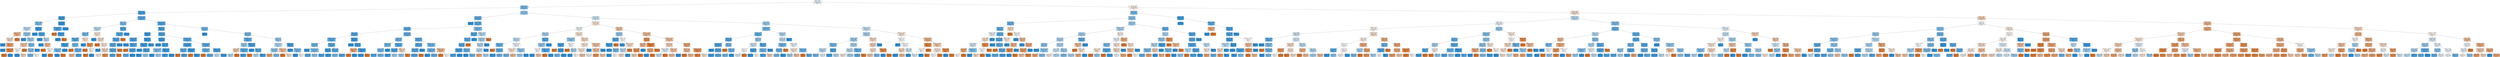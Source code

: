 digraph Tree {
node [shape=box, style="filled, rounded", color="black", fontname=helvetica] ;
edge [fontname=helvetica] ;
0 [label="YEAR <= -0.576\nentropy = 0.999\nsamples = 38081\nvalue = [18238, 19843]\nclass = 0", fillcolor="#eff7fd"] ;
1 [label="YEAR <= -1.414\nentropy = 0.83\nsamples = 7558\nvalue = [1981, 5577]\nclass = 0", fillcolor="#7fc0ee"] ;
0 -> 1 [labeldistance=2.5, labelangle=45, headlabel="True"] ;
2 [label="YEAR <= -1.917\nentropy = 0.496\nsamples = 2118\nvalue = [230, 1888]\nclass = 0", fillcolor="#51a9e8"] ;
1 -> 2 ;
3 [label="YEAR <= -5.774\nentropy = 0.311\nsamples = 966\nvalue = [54, 912]\nclass = 0", fillcolor="#45a3e7"] ;
2 -> 3 ;
4 [label="LONG (E) <= -0.363\nentropy = 0.859\nsamples = 184\nvalue = [52, 132]\nclass = 0", fillcolor="#87c4ef"] ;
3 -> 4 ;
5 [label="LONG (E) <= -0.511\nentropy = 0.975\nsamples = 123\nvalue = [50, 73]\nclass = 0", fillcolor="#c1e0f7"] ;
4 -> 5 ;
6 [label="LONG (E) <= -0.564\nentropy = 0.877\nsamples = 27\nvalue = [19, 8]\nclass = 1", fillcolor="#f0b68c"] ;
5 -> 6 ;
7 [label="LAT (N) <= 0.552\nentropy = 0.982\nsamples = 19\nvalue = [11, 8]\nclass = 1", fillcolor="#f8ddc9"] ;
6 -> 7 ;
8 [label="entropy = 0.0\nsamples = 5\nvalue = [0, 5]\nclass = 0", fillcolor="#399de5"] ;
7 -> 8 ;
9 [label="LONG (E) <= -0.732\nentropy = 0.75\nsamples = 14\nvalue = [11, 3]\nclass = 1", fillcolor="#eca36f"] ;
7 -> 9 ;
10 [label="entropy = 0.0\nsamples = 2\nvalue = [0, 2]\nclass = 0", fillcolor="#399de5"] ;
9 -> 10 ;
11 [label="LONG (E) <= -0.583\nentropy = 0.414\nsamples = 12\nvalue = [11, 1]\nclass = 1", fillcolor="#e78c4b"] ;
9 -> 11 ;
12 [label="entropy = 0.0\nsamples = 11\nvalue = [11, 0]\nclass = 1", fillcolor="#e58139"] ;
11 -> 12 ;
13 [label="entropy = 0.0\nsamples = 1\nvalue = [0, 1]\nclass = 0", fillcolor="#399de5"] ;
11 -> 13 ;
14 [label="entropy = 0.0\nsamples = 8\nvalue = [8, 0]\nclass = 1", fillcolor="#e58139"] ;
6 -> 14 ;
15 [label="LONG (E) <= -0.491\nentropy = 0.908\nsamples = 96\nvalue = [31, 65]\nclass = 0", fillcolor="#97ccf1"] ;
5 -> 15 ;
16 [label="entropy = 0.0\nsamples = 7\nvalue = [0, 7]\nclass = 0", fillcolor="#399de5"] ;
15 -> 16 ;
17 [label="LONG (E) <= -0.473\nentropy = 0.933\nsamples = 89\nvalue = [31, 58]\nclass = 0", fillcolor="#a3d1f3"] ;
15 -> 17 ;
18 [label="LONG (E) <= -0.482\nentropy = 0.949\nsamples = 19\nvalue = [12, 7]\nclass = 1", fillcolor="#f4caac"] ;
17 -> 18 ;
19 [label="MONTH <= -1.323\nentropy = 1.0\nsamples = 14\nvalue = [7, 7]\nclass = 1", fillcolor="#ffffff"] ;
18 -> 19 ;
20 [label="entropy = 0.0\nsamples = 2\nvalue = [0, 2]\nclass = 0", fillcolor="#399de5"] ;
19 -> 20 ;
21 [label="entropy = 0.98\nsamples = 12\nvalue = [7, 5]\nclass = 1", fillcolor="#f8dbc6"] ;
19 -> 21 ;
22 [label="entropy = 0.0\nsamples = 5\nvalue = [5, 0]\nclass = 1", fillcolor="#e58139"] ;
18 -> 22 ;
23 [label="MONTH <= 1.14\nentropy = 0.844\nsamples = 70\nvalue = [19, 51]\nclass = 0", fillcolor="#83c2ef"] ;
17 -> 23 ;
24 [label="YEAR <= -7.339\nentropy = 0.883\nsamples = 63\nvalue = [19, 44]\nclass = 0", fillcolor="#8ec7f0"] ;
23 -> 24 ;
25 [label="entropy = 0.803\nsamples = 49\nvalue = [12, 37]\nclass = 0", fillcolor="#79bded"] ;
24 -> 25 ;
26 [label="entropy = 1.0\nsamples = 14\nvalue = [7, 7]\nclass = 1", fillcolor="#ffffff"] ;
24 -> 26 ;
27 [label="entropy = 0.0\nsamples = 7\nvalue = [0, 7]\nclass = 0", fillcolor="#399de5"] ;
23 -> 27 ;
28 [label="MONTH <= 0.091\nentropy = 0.208\nsamples = 61\nvalue = [2, 59]\nclass = 0", fillcolor="#40a0e6"] ;
4 -> 28 ;
29 [label="entropy = 0.0\nsamples = 44\nvalue = [0, 44]\nclass = 0", fillcolor="#399de5"] ;
28 -> 29 ;
30 [label="LAT (N) <= 0.499\nentropy = 0.523\nsamples = 17\nvalue = [2, 15]\nclass = 0", fillcolor="#53aae8"] ;
28 -> 30 ;
31 [label="entropy = 0.0\nsamples = 12\nvalue = [0, 12]\nclass = 0", fillcolor="#399de5"] ;
30 -> 31 ;
32 [label="YEAR <= -8.457\nentropy = 0.971\nsamples = 5\nvalue = [2, 3]\nclass = 0", fillcolor="#bddef6"] ;
30 -> 32 ;
33 [label="entropy = 0.0\nsamples = 2\nvalue = [0, 2]\nclass = 0", fillcolor="#399de5"] ;
32 -> 33 ;
34 [label="YEAR <= -7.451\nentropy = 0.918\nsamples = 3\nvalue = [2, 1]\nclass = 1", fillcolor="#f2c09c"] ;
32 -> 34 ;
35 [label="entropy = 0.0\nsamples = 1\nvalue = [1, 0]\nclass = 1", fillcolor="#e58139"] ;
34 -> 35 ;
36 [label="MONTH <= 0.593\nentropy = 1.0\nsamples = 2\nvalue = [1, 1]\nclass = 1", fillcolor="#ffffff"] ;
34 -> 36 ;
37 [label="entropy = 0.0\nsamples = 1\nvalue = [0, 1]\nclass = 0", fillcolor="#399de5"] ;
36 -> 37 ;
38 [label="entropy = 0.0\nsamples = 1\nvalue = [1, 0]\nclass = 1", fillcolor="#e58139"] ;
36 -> 38 ;
39 [label="LAT (N) <= -1.109\nentropy = 0.026\nsamples = 782\nvalue = [2, 780]\nclass = 0", fillcolor="#3a9de5"] ;
3 -> 39 ;
40 [label="DEPTH (km) <= -0.611\nentropy = 0.503\nsamples = 18\nvalue = [2, 16]\nclass = 0", fillcolor="#52a9e8"] ;
39 -> 40 ;
41 [label="entropy = 0.0\nsamples = 1\nvalue = [1, 0]\nclass = 1", fillcolor="#e58139"] ;
40 -> 41 ;
42 [label="LAT (N) <= -1.114\nentropy = 0.323\nsamples = 17\nvalue = [1, 16]\nclass = 0", fillcolor="#45a3e7"] ;
40 -> 42 ;
43 [label="entropy = 0.0\nsamples = 16\nvalue = [0, 16]\nclass = 0", fillcolor="#399de5"] ;
42 -> 43 ;
44 [label="entropy = 0.0\nsamples = 1\nvalue = [1, 0]\nclass = 1", fillcolor="#e58139"] ;
42 -> 44 ;
45 [label="entropy = 0.0\nsamples = 764\nvalue = [0, 764]\nclass = 0", fillcolor="#399de5"] ;
39 -> 45 ;
46 [label="DEPTH (km) <= -0.63\nentropy = 0.617\nsamples = 1152\nvalue = [176, 976]\nclass = 0", fillcolor="#5dafea"] ;
2 -> 46 ;
47 [label="YEAR <= -1.749\nentropy = 0.838\nsamples = 213\nvalue = [57, 156]\nclass = 0", fillcolor="#81c1ee"] ;
46 -> 47 ;
48 [label="LONG (E) <= -0.256\nentropy = 0.972\nsamples = 107\nvalue = [43, 64]\nclass = 0", fillcolor="#bedff6"] ;
47 -> 48 ;
49 [label="LAT (N) <= 1.188\nentropy = 0.795\nsamples = 50\nvalue = [12, 38]\nclass = 0", fillcolor="#78bced"] ;
48 -> 49 ;
50 [label="LONG (E) <= -0.359\nentropy = 0.619\nsamples = 39\nvalue = [6, 33]\nclass = 0", fillcolor="#5dafea"] ;
49 -> 50 ;
51 [label="LONG (E) <= -0.662\nentropy = 0.297\nsamples = 19\nvalue = [1, 18]\nclass = 0", fillcolor="#44a2e6"] ;
50 -> 51 ;
52 [label="LONG (E) <= -0.689\nentropy = 0.811\nsamples = 4\nvalue = [1, 3]\nclass = 0", fillcolor="#7bbeee"] ;
51 -> 52 ;
53 [label="entropy = 0.0\nsamples = 3\nvalue = [0, 3]\nclass = 0", fillcolor="#399de5"] ;
52 -> 53 ;
54 [label="entropy = 0.0\nsamples = 1\nvalue = [1, 0]\nclass = 1", fillcolor="#e58139"] ;
52 -> 54 ;
55 [label="entropy = 0.0\nsamples = 15\nvalue = [0, 15]\nclass = 0", fillcolor="#399de5"] ;
51 -> 55 ;
56 [label="LAT (N) <= 0.269\nentropy = 0.811\nsamples = 20\nvalue = [5, 15]\nclass = 0", fillcolor="#7bbeee"] ;
50 -> 56 ;
57 [label="entropy = 0.0\nsamples = 1\nvalue = [1, 0]\nclass = 1", fillcolor="#e58139"] ;
56 -> 57 ;
58 [label="LONG (E) <= -0.353\nentropy = 0.742\nsamples = 19\nvalue = [4, 15]\nclass = 0", fillcolor="#6eb7ec"] ;
56 -> 58 ;
59 [label="entropy = 0.918\nsamples = 3\nvalue = [2, 1]\nclass = 1", fillcolor="#f2c09c"] ;
58 -> 59 ;
60 [label="entropy = 0.544\nsamples = 16\nvalue = [2, 14]\nclass = 0", fillcolor="#55abe9"] ;
58 -> 60 ;
61 [label="MONTH <= -0.775\nentropy = 0.994\nsamples = 11\nvalue = [6, 5]\nclass = 1", fillcolor="#fbeade"] ;
49 -> 61 ;
62 [label="entropy = 0.0\nsamples = 4\nvalue = [0, 4]\nclass = 0", fillcolor="#399de5"] ;
61 -> 62 ;
63 [label="MONTH <= 1.14\nentropy = 0.592\nsamples = 7\nvalue = [6, 1]\nclass = 1", fillcolor="#e9965a"] ;
61 -> 63 ;
64 [label="entropy = 0.0\nsamples = 5\nvalue = [5, 0]\nclass = 1", fillcolor="#e58139"] ;
63 -> 64 ;
65 [label="YEAR <= -1.805\nentropy = 1.0\nsamples = 2\nvalue = [1, 1]\nclass = 1", fillcolor="#ffffff"] ;
63 -> 65 ;
66 [label="entropy = 0.0\nsamples = 1\nvalue = [1, 0]\nclass = 1", fillcolor="#e58139"] ;
65 -> 66 ;
67 [label="entropy = 0.0\nsamples = 1\nvalue = [0, 1]\nclass = 0", fillcolor="#399de5"] ;
65 -> 67 ;
68 [label="LAT (N) <= -1.223\nentropy = 0.994\nsamples = 57\nvalue = [31, 26]\nclass = 1", fillcolor="#fbebdf"] ;
48 -> 68 ;
69 [label="entropy = 0.0\nsamples = 2\nvalue = [0, 2]\nclass = 0", fillcolor="#399de5"] ;
68 -> 69 ;
70 [label="LAT (N) <= -1.189\nentropy = 0.988\nsamples = 55\nvalue = [31, 24]\nclass = 1", fillcolor="#f9e3d2"] ;
68 -> 70 ;
71 [label="entropy = 0.0\nsamples = 3\nvalue = [3, 0]\nclass = 1", fillcolor="#e58139"] ;
70 -> 71 ;
72 [label="LAT (N) <= -1.136\nentropy = 0.996\nsamples = 52\nvalue = [28, 24]\nclass = 1", fillcolor="#fbede3"] ;
70 -> 72 ;
73 [label="entropy = 0.0\nsamples = 4\nvalue = [0, 4]\nclass = 0", fillcolor="#399de5"] ;
72 -> 73 ;
74 [label="LONG (E) <= -0.186\nentropy = 0.98\nsamples = 48\nvalue = [28, 20]\nclass = 1", fillcolor="#f8dbc6"] ;
72 -> 74 ;
75 [label="entropy = 0.998\nsamples = 40\nvalue = [21, 19]\nclass = 1", fillcolor="#fdf3ec"] ;
74 -> 75 ;
76 [label="entropy = 0.544\nsamples = 8\nvalue = [7, 1]\nclass = 1", fillcolor="#e99355"] ;
74 -> 76 ;
77 [label="LAT (N) <= 1.17\nentropy = 0.563\nsamples = 106\nvalue = [14, 92]\nclass = 0", fillcolor="#57ace9"] ;
47 -> 77 ;
78 [label="LONG (E) <= 0.843\nentropy = 0.615\nsamples = 92\nvalue = [14, 78]\nclass = 0", fillcolor="#5dafea"] ;
77 -> 78 ;
79 [label="LONG (E) <= 0.782\nentropy = 0.592\nsamples = 91\nvalue = [13, 78]\nclass = 0", fillcolor="#5aade9"] ;
78 -> 79 ;
80 [label="LAT (N) <= 1.165\nentropy = 0.645\nsamples = 79\nvalue = [13, 66]\nclass = 0", fillcolor="#60b0ea"] ;
79 -> 80 ;
81 [label="LONG (E) <= 0.773\nentropy = 0.619\nsamples = 78\nvalue = [12, 66]\nclass = 0", fillcolor="#5dafea"] ;
80 -> 81 ;
82 [label="entropy = 0.592\nsamples = 77\nvalue = [11, 66]\nclass = 0", fillcolor="#5aade9"] ;
81 -> 82 ;
83 [label="entropy = 0.0\nsamples = 1\nvalue = [1, 0]\nclass = 1", fillcolor="#e58139"] ;
81 -> 83 ;
84 [label="entropy = 0.0\nsamples = 1\nvalue = [1, 0]\nclass = 1", fillcolor="#e58139"] ;
80 -> 84 ;
85 [label="entropy = 0.0\nsamples = 12\nvalue = [0, 12]\nclass = 0", fillcolor="#399de5"] ;
79 -> 85 ;
86 [label="entropy = 0.0\nsamples = 1\nvalue = [1, 0]\nclass = 1", fillcolor="#e58139"] ;
78 -> 86 ;
87 [label="entropy = 0.0\nsamples = 14\nvalue = [0, 14]\nclass = 0", fillcolor="#399de5"] ;
77 -> 87 ;
88 [label="DEPTH (km) <= 1.725\nentropy = 0.548\nsamples = 939\nvalue = [119, 820]\nclass = 0", fillcolor="#56abe9"] ;
46 -> 88 ;
89 [label="YEAR <= -1.693\nentropy = 0.491\nsamples = 795\nvalue = [85, 710]\nclass = 0", fillcolor="#51a9e8"] ;
88 -> 89 ;
90 [label="YEAR <= -1.805\nentropy = 0.229\nsamples = 162\nvalue = [6, 156]\nclass = 0", fillcolor="#41a1e6"] ;
89 -> 90 ;
91 [label="LONG (E) <= -0.285\nentropy = 0.454\nsamples = 42\nvalue = [4, 38]\nclass = 0", fillcolor="#4ea7e8"] ;
90 -> 91 ;
92 [label="entropy = 0.0\nsamples = 11\nvalue = [0, 11]\nclass = 0", fillcolor="#399de5"] ;
91 -> 92 ;
93 [label="LONG (E) <= -0.265\nentropy = 0.555\nsamples = 31\nvalue = [4, 27]\nclass = 0", fillcolor="#56ace9"] ;
91 -> 93 ;
94 [label="entropy = 0.0\nsamples = 1\nvalue = [1, 0]\nclass = 1", fillcolor="#e58139"] ;
93 -> 94 ;
95 [label="LAT (N) <= -1.106\nentropy = 0.469\nsamples = 30\nvalue = [3, 27]\nclass = 0", fillcolor="#4fa8e8"] ;
93 -> 95 ;
96 [label="entropy = 0.672\nsamples = 17\nvalue = [3, 14]\nclass = 0", fillcolor="#63b2eb"] ;
95 -> 96 ;
97 [label="entropy = 0.0\nsamples = 13\nvalue = [0, 13]\nclass = 0", fillcolor="#399de5"] ;
95 -> 97 ;
98 [label="MONTH <= -0.228\nentropy = 0.122\nsamples = 120\nvalue = [2, 118]\nclass = 0", fillcolor="#3c9fe5"] ;
90 -> 98 ;
99 [label="LONG (E) <= -0.242\nentropy = 0.281\nsamples = 41\nvalue = [2, 39]\nclass = 0", fillcolor="#43a2e6"] ;
98 -> 99 ;
100 [label="entropy = 0.0\nsamples = 21\nvalue = [0, 21]\nclass = 0", fillcolor="#399de5"] ;
99 -> 100 ;
101 [label="LAT (N) <= -0.397\nentropy = 0.469\nsamples = 20\nvalue = [2, 18]\nclass = 0", fillcolor="#4fa8e8"] ;
99 -> 101 ;
102 [label="entropy = 0.0\nsamples = 14\nvalue = [0, 14]\nclass = 0", fillcolor="#399de5"] ;
101 -> 102 ;
103 [label="entropy = 0.918\nsamples = 6\nvalue = [2, 4]\nclass = 0", fillcolor="#9ccef2"] ;
101 -> 103 ;
104 [label="entropy = 0.0\nsamples = 79\nvalue = [0, 79]\nclass = 0", fillcolor="#399de5"] ;
98 -> 104 ;
105 [label="MONTH <= -1.049\nentropy = 0.543\nsamples = 633\nvalue = [79, 554]\nclass = 0", fillcolor="#55abe9"] ;
89 -> 105 ;
106 [label="LAT (N) <= 0.343\nentropy = 0.28\nsamples = 124\nvalue = [6, 118]\nclass = 0", fillcolor="#43a2e6"] ;
105 -> 106 ;
107 [label="entropy = 0.0\nsamples = 60\nvalue = [0, 60]\nclass = 0", fillcolor="#399de5"] ;
106 -> 107 ;
108 [label="LAT (N) <= 0.407\nentropy = 0.449\nsamples = 64\nvalue = [6, 58]\nclass = 0", fillcolor="#4da7e8"] ;
106 -> 108 ;
109 [label="DEPTH (km) <= -0.251\nentropy = 0.837\nsamples = 15\nvalue = [4, 11]\nclass = 0", fillcolor="#81c1ee"] ;
108 -> 109 ;
110 [label="entropy = 0.0\nsamples = 4\nvalue = [0, 4]\nclass = 0", fillcolor="#399de5"] ;
109 -> 110 ;
111 [label="entropy = 0.946\nsamples = 11\nvalue = [4, 7]\nclass = 0", fillcolor="#aad5f4"] ;
109 -> 111 ;
112 [label="LONG (E) <= -0.304\nentropy = 0.246\nsamples = 49\nvalue = [2, 47]\nclass = 0", fillcolor="#41a1e6"] ;
108 -> 112 ;
113 [label="entropy = 0.362\nsamples = 29\nvalue = [2, 27]\nclass = 0", fillcolor="#48a4e7"] ;
112 -> 113 ;
114 [label="entropy = 0.0\nsamples = 20\nvalue = [0, 20]\nclass = 0", fillcolor="#399de5"] ;
112 -> 114 ;
115 [label="DEPTH (km) <= -0.292\nentropy = 0.593\nsamples = 509\nvalue = [73, 436]\nclass = 0", fillcolor="#5aade9"] ;
105 -> 115 ;
116 [label="DEPTH (km) <= -0.481\nentropy = 0.353\nsamples = 105\nvalue = [7, 98]\nclass = 0", fillcolor="#47a4e7"] ;
115 -> 116 ;
117 [label="LAT (N) <= -1.083\nentropy = 0.677\nsamples = 28\nvalue = [5, 23]\nclass = 0", fillcolor="#64b2eb"] ;
116 -> 117 ;
118 [label="entropy = 0.0\nsamples = 2\nvalue = [2, 0]\nclass = 1", fillcolor="#e58139"] ;
117 -> 118 ;
119 [label="entropy = 0.516\nsamples = 26\nvalue = [3, 23]\nclass = 0", fillcolor="#53aae8"] ;
117 -> 119 ;
120 [label="LONG (E) <= -0.716\nentropy = 0.174\nsamples = 77\nvalue = [2, 75]\nclass = 0", fillcolor="#3ea0e6"] ;
116 -> 120 ;
121 [label="entropy = 0.0\nsamples = 1\nvalue = [1, 0]\nclass = 1", fillcolor="#e58139"] ;
120 -> 121 ;
122 [label="entropy = 0.101\nsamples = 76\nvalue = [1, 75]\nclass = 0", fillcolor="#3c9ee5"] ;
120 -> 122 ;
123 [label="DEPTH (km) <= 0.503\nentropy = 0.642\nsamples = 404\nvalue = [66, 338]\nclass = 0", fillcolor="#60b0ea"] ;
115 -> 123 ;
124 [label="DEPTH (km) <= -0.28\nentropy = 0.712\nsamples = 292\nvalue = [57, 235]\nclass = 0", fillcolor="#69b5eb"] ;
123 -> 124 ;
125 [label="entropy = 0.0\nsamples = 2\nvalue = [2, 0]\nclass = 1", fillcolor="#e58139"] ;
124 -> 125 ;
126 [label="entropy = 0.701\nsamples = 290\nvalue = [55, 235]\nclass = 0", fillcolor="#67b4eb"] ;
124 -> 126 ;
127 [label="LONG (E) <= -0.752\nentropy = 0.403\nsamples = 112\nvalue = [9, 103]\nclass = 0", fillcolor="#4aa6e7"] ;
123 -> 127 ;
128 [label="entropy = 0.985\nsamples = 7\nvalue = [3, 4]\nclass = 0", fillcolor="#cee6f8"] ;
127 -> 128 ;
129 [label="entropy = 0.316\nsamples = 105\nvalue = [6, 99]\nclass = 0", fillcolor="#45a3e7"] ;
127 -> 129 ;
130 [label="LAT (N) <= -1.12\nentropy = 0.789\nsamples = 144\nvalue = [34, 110]\nclass = 0", fillcolor="#76bbed"] ;
88 -> 130 ;
131 [label="entropy = 0.0\nsamples = 9\nvalue = [0, 9]\nclass = 0", fillcolor="#399de5"] ;
130 -> 131 ;
132 [label="YEAR <= -1.638\nentropy = 0.814\nsamples = 135\nvalue = [34, 101]\nclass = 0", fillcolor="#7cbeee"] ;
130 -> 132 ;
133 [label="DEPTH (km) <= 2.793\nentropy = 0.644\nsamples = 61\nvalue = [10, 51]\nclass = 0", fillcolor="#60b0ea"] ;
132 -> 133 ;
134 [label="LAT (N) <= 0.379\nentropy = 0.918\nsamples = 21\nvalue = [7, 14]\nclass = 0", fillcolor="#9ccef2"] ;
133 -> 134 ;
135 [label="LAT (N) <= 0.369\nentropy = 0.954\nsamples = 8\nvalue = [5, 3]\nclass = 1", fillcolor="#f5cdb0"] ;
134 -> 135 ;
136 [label="entropy = 0.971\nsamples = 5\nvalue = [2, 3]\nclass = 0", fillcolor="#bddef6"] ;
135 -> 136 ;
137 [label="entropy = 0.0\nsamples = 3\nvalue = [3, 0]\nclass = 1", fillcolor="#e58139"] ;
135 -> 137 ;
138 [label="DEPTH (km) <= 2.749\nentropy = 0.619\nsamples = 13\nvalue = [2, 11]\nclass = 0", fillcolor="#5dafea"] ;
134 -> 138 ;
139 [label="entropy = 0.414\nsamples = 12\nvalue = [1, 11]\nclass = 0", fillcolor="#4ba6e7"] ;
138 -> 139 ;
140 [label="entropy = 0.0\nsamples = 1\nvalue = [1, 0]\nclass = 1", fillcolor="#e58139"] ;
138 -> 140 ;
141 [label="LONG (E) <= -0.246\nentropy = 0.384\nsamples = 40\nvalue = [3, 37]\nclass = 0", fillcolor="#49a5e7"] ;
133 -> 141 ;
142 [label="entropy = 0.0\nsamples = 21\nvalue = [0, 21]\nclass = 0", fillcolor="#399de5"] ;
141 -> 142 ;
143 [label="YEAR <= -1.749\nentropy = 0.629\nsamples = 19\nvalue = [3, 16]\nclass = 0", fillcolor="#5eafea"] ;
141 -> 143 ;
144 [label="entropy = 0.971\nsamples = 5\nvalue = [2, 3]\nclass = 0", fillcolor="#bddef6"] ;
143 -> 144 ;
145 [label="entropy = 0.371\nsamples = 14\nvalue = [1, 13]\nclass = 0", fillcolor="#48a5e7"] ;
143 -> 145 ;
146 [label="YEAR <= -1.47\nentropy = 0.909\nsamples = 74\nvalue = [24, 50]\nclass = 0", fillcolor="#98ccf1"] ;
132 -> 146 ;
147 [label="DEPTH (km) <= 3.162\nentropy = 0.96\nsamples = 60\nvalue = [23, 37]\nclass = 0", fillcolor="#b4daf5"] ;
146 -> 147 ;
148 [label="LONG (E) <= -0.259\nentropy = 0.896\nsamples = 48\nvalue = [15, 33]\nclass = 0", fillcolor="#93caf1"] ;
147 -> 148 ;
149 [label="entropy = 0.811\nsamples = 4\nvalue = [3, 1]\nclass = 1", fillcolor="#eeab7b"] ;
148 -> 149 ;
150 [label="entropy = 0.845\nsamples = 44\nvalue = [12, 32]\nclass = 0", fillcolor="#83c2ef"] ;
148 -> 150 ;
151 [label="DEPTH (km) <= 3.278\nentropy = 0.918\nsamples = 12\nvalue = [8, 4]\nclass = 1", fillcolor="#f2c09c"] ;
147 -> 151 ;
152 [label="entropy = 0.0\nsamples = 3\nvalue = [3, 0]\nclass = 1", fillcolor="#e58139"] ;
151 -> 152 ;
153 [label="entropy = 0.991\nsamples = 9\nvalue = [5, 4]\nclass = 1", fillcolor="#fae6d7"] ;
151 -> 153 ;
154 [label="MONTH <= 1.414\nentropy = 0.371\nsamples = 14\nvalue = [1, 13]\nclass = 0", fillcolor="#48a5e7"] ;
146 -> 154 ;
155 [label="entropy = 0.0\nsamples = 10\nvalue = [0, 10]\nclass = 0", fillcolor="#399de5"] ;
154 -> 155 ;
156 [label="LONG (E) <= -0.246\nentropy = 0.811\nsamples = 4\nvalue = [1, 3]\nclass = 0", fillcolor="#7bbeee"] ;
154 -> 156 ;
157 [label="entropy = 0.0\nsamples = 2\nvalue = [0, 2]\nclass = 0", fillcolor="#399de5"] ;
156 -> 157 ;
158 [label="entropy = 1.0\nsamples = 2\nvalue = [1, 1]\nclass = 1", fillcolor="#ffffff"] ;
156 -> 158 ;
159 [label="LAT (N) <= 0.232\nentropy = 0.906\nsamples = 5440\nvalue = [1751, 3689]\nclass = 0", fillcolor="#97ccf1"] ;
1 -> 159 ;
160 [label="LAT (N) <= -1.257\nentropy = 0.68\nsamples = 2387\nvalue = [430, 1957]\nclass = 0", fillcolor="#65b3eb"] ;
159 -> 160 ;
161 [label="entropy = 0.0\nsamples = 20\nvalue = [0, 20]\nclass = 0", fillcolor="#399de5"] ;
160 -> 161 ;
162 [label="LAT (N) <= -0.899\nentropy = 0.684\nsamples = 2367\nvalue = [430, 1937]\nclass = 0", fillcolor="#65b3eb"] ;
160 -> 162 ;
163 [label="YEAR <= -0.967\nentropy = 0.669\nsamples = 2186\nvalue = [383, 1803]\nclass = 0", fillcolor="#63b2eb"] ;
162 -> 163 ;
164 [label="YEAR <= -1.023\nentropy = 0.606\nsamples = 836\nvalue = [124, 712]\nclass = 0", fillcolor="#5baeea"] ;
163 -> 164 ;
165 [label="DEPTH (km) <= -0.255\nentropy = 0.651\nsamples = 707\nvalue = [118, 589]\nclass = 0", fillcolor="#61b1ea"] ;
164 -> 165 ;
166 [label="LAT (N) <= -1.207\nentropy = 0.784\nsamples = 150\nvalue = [35, 115]\nclass = 0", fillcolor="#75bbed"] ;
165 -> 166 ;
167 [label="entropy = 0.0\nsamples = 13\nvalue = [0, 13]\nclass = 0", fillcolor="#399de5"] ;
166 -> 167 ;
168 [label="DEPTH (km) <= -0.576\nentropy = 0.82\nsamples = 137\nvalue = [35, 102]\nclass = 0", fillcolor="#7dbfee"] ;
166 -> 168 ;
169 [label="entropy = 0.656\nsamples = 65\nvalue = [11, 54]\nclass = 0", fillcolor="#61b1ea"] ;
168 -> 169 ;
170 [label="entropy = 0.918\nsamples = 72\nvalue = [24, 48]\nclass = 0", fillcolor="#9ccef2"] ;
168 -> 170 ;
171 [label="LONG (E) <= 0.724\nentropy = 0.607\nsamples = 557\nvalue = [83, 474]\nclass = 0", fillcolor="#5caeea"] ;
165 -> 171 ;
172 [label="YEAR <= -1.19\nentropy = 0.367\nsamples = 114\nvalue = [8, 106]\nclass = 0", fillcolor="#48a4e7"] ;
171 -> 172 ;
173 [label="entropy = 0.567\nsamples = 45\nvalue = [6, 39]\nclass = 0", fillcolor="#57ace9"] ;
172 -> 173 ;
174 [label="entropy = 0.189\nsamples = 69\nvalue = [2, 67]\nclass = 0", fillcolor="#3fa0e6"] ;
172 -> 174 ;
175 [label="MONTH <= -1.049\nentropy = 0.656\nsamples = 443\nvalue = [75, 368]\nclass = 0", fillcolor="#61b1ea"] ;
171 -> 175 ;
176 [label="entropy = 0.858\nsamples = 71\nvalue = [20, 51]\nclass = 0", fillcolor="#87c3ef"] ;
175 -> 176 ;
177 [label="entropy = 0.604\nsamples = 372\nvalue = [55, 317]\nclass = 0", fillcolor="#5baeea"] ;
175 -> 177 ;
178 [label="LAT (N) <= -1.096\nentropy = 0.271\nsamples = 129\nvalue = [6, 123]\nclass = 0", fillcolor="#43a2e6"] ;
164 -> 178 ;
179 [label="entropy = 0.0\nsamples = 59\nvalue = [0, 59]\nclass = 0", fillcolor="#399de5"] ;
178 -> 179 ;
180 [label="LAT (N) <= -1.09\nentropy = 0.422\nsamples = 70\nvalue = [6, 64]\nclass = 0", fillcolor="#4ca6e7"] ;
178 -> 180 ;
181 [label="LONG (E) <= 0.795\nentropy = 0.811\nsamples = 4\nvalue = [3, 1]\nclass = 1", fillcolor="#eeab7b"] ;
180 -> 181 ;
182 [label="entropy = 0.0\nsamples = 3\nvalue = [3, 0]\nclass = 1", fillcolor="#e58139"] ;
181 -> 182 ;
183 [label="entropy = 0.0\nsamples = 1\nvalue = [0, 1]\nclass = 0", fillcolor="#399de5"] ;
181 -> 183 ;
184 [label="DEPTH (km) <= 2.094\nentropy = 0.267\nsamples = 66\nvalue = [3, 63]\nclass = 0", fillcolor="#42a2e6"] ;
180 -> 184 ;
185 [label="entropy = 0.198\nsamples = 65\nvalue = [2, 63]\nclass = 0", fillcolor="#3fa0e6"] ;
184 -> 185 ;
186 [label="entropy = 0.0\nsamples = 1\nvalue = [1, 0]\nclass = 1", fillcolor="#e58139"] ;
184 -> 186 ;
187 [label="LAT (N) <= -1.127\nentropy = 0.705\nsamples = 1350\nvalue = [259, 1091]\nclass = 0", fillcolor="#68b4eb"] ;
163 -> 187 ;
188 [label="YEAR <= -0.631\nentropy = 0.781\nsamples = 457\nvalue = [106, 351]\nclass = 0", fillcolor="#75bbed"] ;
187 -> 188 ;
189 [label="LONG (E) <= 0.84\nentropy = 0.821\nsamples = 363\nvalue = [93, 270]\nclass = 0", fillcolor="#7dbfee"] ;
188 -> 189 ;
190 [label="LAT (N) <= -1.225\nentropy = 0.828\nsamples = 357\nvalue = [93, 264]\nclass = 0", fillcolor="#7fc0ee"] ;
189 -> 190 ;
191 [label="entropy = 0.624\nsamples = 45\nvalue = [7, 38]\nclass = 0", fillcolor="#5dafea"] ;
190 -> 191 ;
192 [label="entropy = 0.849\nsamples = 312\nvalue = [86, 226]\nclass = 0", fillcolor="#84c2ef"] ;
190 -> 192 ;
193 [label="entropy = 0.0\nsamples = 6\nvalue = [0, 6]\nclass = 0", fillcolor="#399de5"] ;
189 -> 193 ;
194 [label="DEPTH (km) <= 1.54\nentropy = 0.58\nsamples = 94\nvalue = [13, 81]\nclass = 0", fillcolor="#59ade9"] ;
188 -> 194 ;
195 [label="LAT (N) <= -1.136\nentropy = 0.507\nsamples = 89\nvalue = [10, 79]\nclass = 0", fillcolor="#52a9e8"] ;
194 -> 195 ;
196 [label="entropy = 0.391\nsamples = 78\nvalue = [6, 72]\nclass = 0", fillcolor="#49a5e7"] ;
195 -> 196 ;
197 [label="entropy = 0.946\nsamples = 11\nvalue = [4, 7]\nclass = 0", fillcolor="#aad5f4"] ;
195 -> 197 ;
198 [label="MONTH <= -0.775\nentropy = 0.971\nsamples = 5\nvalue = [3, 2]\nclass = 1", fillcolor="#f6d5bd"] ;
194 -> 198 ;
199 [label="entropy = 0.918\nsamples = 3\nvalue = [1, 2]\nclass = 0", fillcolor="#9ccef2"] ;
198 -> 199 ;
200 [label="entropy = 0.0\nsamples = 2\nvalue = [2, 0]\nclass = 1", fillcolor="#e58139"] ;
198 -> 200 ;
201 [label="LONG (E) <= 0.787\nentropy = 0.661\nsamples = 893\nvalue = [153, 740]\nclass = 0", fillcolor="#62b1ea"] ;
187 -> 201 ;
202 [label="LONG (E) <= 0.785\nentropy = 0.614\nsamples = 685\nvalue = [104, 581]\nclass = 0", fillcolor="#5cafea"] ;
201 -> 202 ;
203 [label="LONG (E) <= 0.784\nentropy = 0.627\nsamples = 663\nvalue = [104, 559]\nclass = 0", fillcolor="#5eafea"] ;
202 -> 203 ;
204 [label="entropy = 0.617\nsamples = 660\nvalue = [101, 559]\nclass = 0", fillcolor="#5dafea"] ;
203 -> 204 ;
205 [label="entropy = 0.0\nsamples = 3\nvalue = [3, 0]\nclass = 1", fillcolor="#e58139"] ;
203 -> 205 ;
206 [label="entropy = 0.0\nsamples = 22\nvalue = [0, 22]\nclass = 0", fillcolor="#399de5"] ;
202 -> 206 ;
207 [label="DEPTH (km) <= 0.737\nentropy = 0.788\nsamples = 208\nvalue = [49, 159]\nclass = 0", fillcolor="#76bbed"] ;
201 -> 207 ;
208 [label="DEPTH (km) <= -0.718\nentropy = 0.746\nsamples = 198\nvalue = [42, 156]\nclass = 0", fillcolor="#6eb7ec"] ;
207 -> 208 ;
209 [label="entropy = 0.0\nsamples = 10\nvalue = [0, 10]\nclass = 0", fillcolor="#399de5"] ;
208 -> 209 ;
210 [label="entropy = 0.766\nsamples = 188\nvalue = [42, 146]\nclass = 0", fillcolor="#72b9ec"] ;
208 -> 210 ;
211 [label="DEPTH (km) <= 1.341\nentropy = 0.881\nsamples = 10\nvalue = [7, 3]\nclass = 1", fillcolor="#f0b78e"] ;
207 -> 211 ;
212 [label="entropy = 0.0\nsamples = 4\nvalue = [4, 0]\nclass = 1", fillcolor="#e58139"] ;
211 -> 212 ;
213 [label="entropy = 1.0\nsamples = 6\nvalue = [3, 3]\nclass = 1", fillcolor="#ffffff"] ;
211 -> 213 ;
214 [label="DEPTH (km) <= -0.368\nentropy = 0.826\nsamples = 181\nvalue = [47, 134]\nclass = 0", fillcolor="#7ebfee"] ;
162 -> 214 ;
215 [label="LAT (N) <= 0.198\nentropy = 0.576\nsamples = 95\nvalue = [13, 82]\nclass = 0", fillcolor="#58ade9"] ;
214 -> 215 ;
216 [label="LAT (N) <= 0.191\nentropy = 0.655\nsamples = 77\nvalue = [13, 64]\nclass = 0", fillcolor="#61b1ea"] ;
215 -> 216 ;
217 [label="YEAR <= -0.799\nentropy = 0.601\nsamples = 75\nvalue = [11, 64]\nclass = 0", fillcolor="#5baee9"] ;
216 -> 217 ;
218 [label="LONG (E) <= -0.422\nentropy = 0.398\nsamples = 38\nvalue = [3, 35]\nclass = 0", fillcolor="#4aa5e7"] ;
217 -> 218 ;
219 [label="entropy = 0.575\nsamples = 22\nvalue = [3, 19]\nclass = 0", fillcolor="#58ace9"] ;
218 -> 219 ;
220 [label="entropy = 0.0\nsamples = 16\nvalue = [0, 16]\nclass = 0", fillcolor="#399de5"] ;
218 -> 220 ;
221 [label="MONTH <= -1.049\nentropy = 0.753\nsamples = 37\nvalue = [8, 29]\nclass = 0", fillcolor="#70b8ec"] ;
217 -> 221 ;
222 [label="entropy = 0.0\nsamples = 4\nvalue = [0, 4]\nclass = 0", fillcolor="#399de5"] ;
221 -> 222 ;
223 [label="entropy = 0.799\nsamples = 33\nvalue = [8, 25]\nclass = 0", fillcolor="#78bced"] ;
221 -> 223 ;
224 [label="entropy = 0.0\nsamples = 2\nvalue = [2, 0]\nclass = 1", fillcolor="#e58139"] ;
216 -> 224 ;
225 [label="entropy = 0.0\nsamples = 18\nvalue = [0, 18]\nclass = 0", fillcolor="#399de5"] ;
215 -> 225 ;
226 [label="DEPTH (km) <= 0.404\nentropy = 0.968\nsamples = 86\nvalue = [34, 52]\nclass = 0", fillcolor="#baddf6"] ;
214 -> 226 ;
227 [label="LONG (E) <= 0.827\nentropy = 0.947\nsamples = 82\nvalue = [30, 52]\nclass = 0", fillcolor="#abd6f4"] ;
226 -> 227 ;
228 [label="LAT (N) <= 0.224\nentropy = 0.968\nsamples = 76\nvalue = [30, 46]\nclass = 0", fillcolor="#baddf6"] ;
227 -> 228 ;
229 [label="LAT (N) <= -0.894\nentropy = 0.98\nsamples = 72\nvalue = [30, 42]\nclass = 0", fillcolor="#c6e3f8"] ;
228 -> 229 ;
230 [label="entropy = 0.863\nsamples = 7\nvalue = [5, 2]\nclass = 1", fillcolor="#efb388"] ;
229 -> 230 ;
231 [label="entropy = 0.961\nsamples = 65\nvalue = [25, 40]\nclass = 0", fillcolor="#b5daf5"] ;
229 -> 231 ;
232 [label="entropy = 0.0\nsamples = 4\nvalue = [0, 4]\nclass = 0", fillcolor="#399de5"] ;
228 -> 232 ;
233 [label="entropy = 0.0\nsamples = 6\nvalue = [0, 6]\nclass = 0", fillcolor="#399de5"] ;
227 -> 233 ;
234 [label="entropy = 0.0\nsamples = 4\nvalue = [4, 0]\nclass = 1", fillcolor="#e58139"] ;
226 -> 234 ;
235 [label="LAT (N) <= 0.436\nentropy = 0.987\nsamples = 3053\nvalue = [1321, 1732]\nclass = 0", fillcolor="#d0e8f9"] ;
159 -> 235 ;
236 [label="DEPTH (km) <= 1.527\nentropy = 0.994\nsamples = 1298\nvalue = [710, 588]\nclass = 1", fillcolor="#fbe9dd"] ;
235 -> 236 ;
237 [label="YEAR <= -0.967\nentropy = 0.999\nsamples = 808\nvalue = [393, 415]\nclass = 0", fillcolor="#f5fafe"] ;
236 -> 237 ;
238 [label="YEAR <= -1.023\nentropy = 0.95\nsamples = 293\nvalue = [108, 185]\nclass = 0", fillcolor="#add6f4"] ;
237 -> 238 ;
239 [label="YEAR <= -1.302\nentropy = 0.977\nsamples = 248\nvalue = [102, 146]\nclass = 0", fillcolor="#c3e1f7"] ;
238 -> 239 ;
240 [label="LONG (E) <= -0.439\nentropy = 0.715\nsamples = 61\nvalue = [12, 49]\nclass = 0", fillcolor="#69b5eb"] ;
239 -> 240 ;
241 [label="entropy = 0.0\nsamples = 1\nvalue = [1, 0]\nclass = 1", fillcolor="#e58139"] ;
240 -> 241 ;
242 [label="LONG (E) <= -0.247\nentropy = 0.687\nsamples = 60\nvalue = [11, 49]\nclass = 0", fillcolor="#65b3eb"] ;
240 -> 242 ;
243 [label="entropy = 0.297\nsamples = 19\nvalue = [1, 18]\nclass = 0", fillcolor="#44a2e6"] ;
242 -> 243 ;
244 [label="entropy = 0.801\nsamples = 41\nvalue = [10, 31]\nclass = 0", fillcolor="#79bded"] ;
242 -> 244 ;
245 [label="DEPTH (km) <= 0.773\nentropy = 0.999\nsamples = 187\nvalue = [90, 97]\nclass = 0", fillcolor="#f1f8fd"] ;
239 -> 245 ;
246 [label="DEPTH (km) <= -0.435\nentropy = 0.99\nsamples = 127\nvalue = [71, 56]\nclass = 1", fillcolor="#fae4d5"] ;
245 -> 246 ;
247 [label="entropy = 0.797\nsamples = 29\nvalue = [7, 22]\nclass = 0", fillcolor="#78bced"] ;
246 -> 247 ;
248 [label="entropy = 0.931\nsamples = 98\nvalue = [64, 34]\nclass = 1", fillcolor="#f3c4a2"] ;
246 -> 248 ;
249 [label="DEPTH (km) <= 1.347\nentropy = 0.901\nsamples = 60\nvalue = [19, 41]\nclass = 0", fillcolor="#95caf1"] ;
245 -> 249 ;
250 [label="entropy = 0.941\nsamples = 53\nvalue = [19, 34]\nclass = 0", fillcolor="#a8d4f4"] ;
249 -> 250 ;
251 [label="entropy = 0.0\nsamples = 7\nvalue = [0, 7]\nclass = 0", fillcolor="#399de5"] ;
249 -> 251 ;
252 [label="LAT (N) <= 0.343\nentropy = 0.567\nsamples = 45\nvalue = [6, 39]\nclass = 0", fillcolor="#57ace9"] ;
238 -> 252 ;
253 [label="LONG (E) <= -0.246\nentropy = 0.9\nsamples = 19\nvalue = [6, 13]\nclass = 0", fillcolor="#94caf1"] ;
252 -> 253 ;
254 [label="LAT (N) <= 0.309\nentropy = 1.0\nsamples = 10\nvalue = [5, 5]\nclass = 1", fillcolor="#ffffff"] ;
253 -> 254 ;
255 [label="entropy = 0.0\nsamples = 2\nvalue = [0, 2]\nclass = 0", fillcolor="#399de5"] ;
254 -> 255 ;
256 [label="entropy = 0.954\nsamples = 8\nvalue = [5, 3]\nclass = 1", fillcolor="#f5cdb0"] ;
254 -> 256 ;
257 [label="DEPTH (km) <= -0.485\nentropy = 0.503\nsamples = 9\nvalue = [1, 8]\nclass = 0", fillcolor="#52a9e8"] ;
253 -> 257 ;
258 [label="entropy = 0.0\nsamples = 1\nvalue = [1, 0]\nclass = 1", fillcolor="#e58139"] ;
257 -> 258 ;
259 [label="entropy = 0.0\nsamples = 8\nvalue = [0, 8]\nclass = 0", fillcolor="#399de5"] ;
257 -> 259 ;
260 [label="entropy = 0.0\nsamples = 26\nvalue = [0, 26]\nclass = 0", fillcolor="#399de5"] ;
252 -> 260 ;
261 [label="LONG (E) <= -0.346\nentropy = 0.992\nsamples = 515\nvalue = [285, 230]\nclass = 1", fillcolor="#fae7d9"] ;
237 -> 261 ;
262 [label="DEPTH (km) <= -0.629\nentropy = 0.887\nsamples = 46\nvalue = [14, 32]\nclass = 0", fillcolor="#90c8f0"] ;
261 -> 262 ;
263 [label="LAT (N) <= 0.237\nentropy = 0.439\nsamples = 22\nvalue = [2, 20]\nclass = 0", fillcolor="#4da7e8"] ;
262 -> 263 ;
264 [label="entropy = 0.0\nsamples = 1\nvalue = [1, 0]\nclass = 1", fillcolor="#e58139"] ;
263 -> 264 ;
265 [label="YEAR <= -0.911\nentropy = 0.276\nsamples = 21\nvalue = [1, 20]\nclass = 0", fillcolor="#43a2e6"] ;
263 -> 265 ;
266 [label="entropy = 0.811\nsamples = 4\nvalue = [1, 3]\nclass = 0", fillcolor="#7bbeee"] ;
265 -> 266 ;
267 [label="entropy = 0.0\nsamples = 17\nvalue = [0, 17]\nclass = 0", fillcolor="#399de5"] ;
265 -> 267 ;
268 [label="MONTH <= -0.775\nentropy = 1.0\nsamples = 24\nvalue = [12, 12]\nclass = 1", fillcolor="#ffffff"] ;
262 -> 268 ;
269 [label="entropy = 0.0\nsamples = 5\nvalue = [5, 0]\nclass = 1", fillcolor="#e58139"] ;
268 -> 269 ;
270 [label="YEAR <= -0.799\nentropy = 0.949\nsamples = 19\nvalue = [7, 12]\nclass = 0", fillcolor="#acd6f4"] ;
268 -> 270 ;
271 [label="entropy = 0.0\nsamples = 5\nvalue = [0, 5]\nclass = 0", fillcolor="#399de5"] ;
270 -> 271 ;
272 [label="entropy = 1.0\nsamples = 14\nvalue = [7, 7]\nclass = 1", fillcolor="#ffffff"] ;
270 -> 272 ;
273 [label="LONG (E) <= -0.234\nentropy = 0.982\nsamples = 469\nvalue = [271, 198]\nclass = 1", fillcolor="#f8ddca"] ;
261 -> 273 ;
274 [label="LONG (E) <= -0.235\nentropy = 0.996\nsamples = 285\nvalue = [153, 132]\nclass = 1", fillcolor="#fbeee4"] ;
273 -> 274 ;
275 [label="DEPTH (km) <= -0.215\nentropy = 0.993\nsamples = 279\nvalue = [153, 126]\nclass = 1", fillcolor="#fae9dc"] ;
274 -> 275 ;
276 [label="entropy = 0.949\nsamples = 125\nvalue = [79, 46]\nclass = 1", fillcolor="#f4caac"] ;
275 -> 276 ;
277 [label="entropy = 0.999\nsamples = 154\nvalue = [74, 80]\nclass = 0", fillcolor="#f0f8fd"] ;
275 -> 277 ;
278 [label="entropy = 0.0\nsamples = 6\nvalue = [0, 6]\nclass = 0", fillcolor="#399de5"] ;
274 -> 278 ;
279 [label="DEPTH (km) <= 1.455\nentropy = 0.942\nsamples = 184\nvalue = [118, 66]\nclass = 1", fillcolor="#f4c7a8"] ;
273 -> 279 ;
280 [label="LONG (E) <= -0.232\nentropy = 0.932\nsamples = 181\nvalue = [118, 63]\nclass = 1", fillcolor="#f3c4a3"] ;
279 -> 280 ;
281 [label="entropy = 0.634\nsamples = 25\nvalue = [21, 4]\nclass = 1", fillcolor="#ea995f"] ;
280 -> 281 ;
282 [label="entropy = 0.957\nsamples = 156\nvalue = [97, 59]\nclass = 1", fillcolor="#f5ceb1"] ;
280 -> 282 ;
283 [label="entropy = 0.0\nsamples = 3\nvalue = [0, 3]\nclass = 0", fillcolor="#399de5"] ;
279 -> 283 ;
284 [label="YEAR <= -1.358\nentropy = 0.937\nsamples = 490\nvalue = [317, 173]\nclass = 1", fillcolor="#f3c6a5"] ;
236 -> 284 ;
285 [label="MONTH <= -0.638\nentropy = 0.907\nsamples = 31\nvalue = [10, 21]\nclass = 0", fillcolor="#97ccf1"] ;
284 -> 285 ;
286 [label="LAT (N) <= 0.415\nentropy = 0.567\nsamples = 15\nvalue = [2, 13]\nclass = 0", fillcolor="#57ace9"] ;
285 -> 286 ;
287 [label="MONTH <= -1.049\nentropy = 0.371\nsamples = 14\nvalue = [1, 13]\nclass = 0", fillcolor="#48a5e7"] ;
286 -> 287 ;
288 [label="entropy = 0.0\nsamples = 10\nvalue = [0, 10]\nclass = 0", fillcolor="#399de5"] ;
287 -> 288 ;
289 [label="LAT (N) <= 0.38\nentropy = 0.811\nsamples = 4\nvalue = [1, 3]\nclass = 0", fillcolor="#7bbeee"] ;
287 -> 289 ;
290 [label="entropy = 0.0\nsamples = 2\nvalue = [0, 2]\nclass = 0", fillcolor="#399de5"] ;
289 -> 290 ;
291 [label="entropy = 1.0\nsamples = 2\nvalue = [1, 1]\nclass = 1", fillcolor="#ffffff"] ;
289 -> 291 ;
292 [label="entropy = 0.0\nsamples = 1\nvalue = [1, 0]\nclass = 1", fillcolor="#e58139"] ;
286 -> 292 ;
293 [label="LAT (N) <= 0.364\nentropy = 1.0\nsamples = 16\nvalue = [8, 8]\nclass = 1", fillcolor="#ffffff"] ;
285 -> 293 ;
294 [label="entropy = 0.0\nsamples = 2\nvalue = [0, 2]\nclass = 0", fillcolor="#399de5"] ;
293 -> 294 ;
295 [label="DEPTH (km) <= 2.883\nentropy = 0.985\nsamples = 14\nvalue = [8, 6]\nclass = 1", fillcolor="#f8e0ce"] ;
293 -> 295 ;
296 [label="MONTH <= 0.867\nentropy = 0.971\nsamples = 10\nvalue = [4, 6]\nclass = 0", fillcolor="#bddef6"] ;
295 -> 296 ;
297 [label="entropy = 0.985\nsamples = 7\nvalue = [4, 3]\nclass = 1", fillcolor="#f8e0ce"] ;
296 -> 297 ;
298 [label="entropy = 0.0\nsamples = 3\nvalue = [0, 3]\nclass = 0", fillcolor="#399de5"] ;
296 -> 298 ;
299 [label="entropy = 0.0\nsamples = 4\nvalue = [4, 0]\nclass = 1", fillcolor="#e58139"] ;
295 -> 299 ;
300 [label="DEPTH (km) <= 1.803\nentropy = 0.916\nsamples = 459\nvalue = [307, 152]\nclass = 1", fillcolor="#f2bf9b"] ;
284 -> 300 ;
301 [label="YEAR <= -0.967\nentropy = 0.61\nsamples = 40\nvalue = [34, 6]\nclass = 1", fillcolor="#ea975c"] ;
300 -> 301 ;
302 [label="YEAR <= -1.023\nentropy = 0.896\nsamples = 16\nvalue = [11, 5]\nclass = 1", fillcolor="#f1ba93"] ;
301 -> 302 ;
303 [label="LAT (N) <= 0.382\nentropy = 0.619\nsamples = 13\nvalue = [11, 2]\nclass = 1", fillcolor="#ea985d"] ;
302 -> 303 ;
304 [label="entropy = 0.971\nsamples = 5\nvalue = [3, 2]\nclass = 1", fillcolor="#f6d5bd"] ;
303 -> 304 ;
305 [label="entropy = 0.0\nsamples = 8\nvalue = [8, 0]\nclass = 1", fillcolor="#e58139"] ;
303 -> 305 ;
306 [label="entropy = 0.0\nsamples = 3\nvalue = [0, 3]\nclass = 0", fillcolor="#399de5"] ;
302 -> 306 ;
307 [label="DEPTH (km) <= 1.543\nentropy = 0.25\nsamples = 24\nvalue = [23, 1]\nclass = 1", fillcolor="#e68642"] ;
301 -> 307 ;
308 [label="LAT (N) <= 0.377\nentropy = 0.811\nsamples = 4\nvalue = [3, 1]\nclass = 1", fillcolor="#eeab7b"] ;
307 -> 308 ;
309 [label="entropy = 0.0\nsamples = 1\nvalue = [0, 1]\nclass = 0", fillcolor="#399de5"] ;
308 -> 309 ;
310 [label="entropy = 0.0\nsamples = 3\nvalue = [3, 0]\nclass = 1", fillcolor="#e58139"] ;
308 -> 310 ;
311 [label="entropy = 0.0\nsamples = 20\nvalue = [20, 0]\nclass = 1", fillcolor="#e58139"] ;
307 -> 311 ;
312 [label="DEPTH (km) <= 3.113\nentropy = 0.933\nsamples = 419\nvalue = [273, 146]\nclass = 1", fillcolor="#f3c4a3"] ;
300 -> 312 ;
313 [label="MONTH <= -1.049\nentropy = 0.968\nsamples = 289\nvalue = [175, 114]\nclass = 1", fillcolor="#f6d3ba"] ;
312 -> 313 ;
314 [label="DEPTH (km) <= 3.038\nentropy = 0.995\nsamples = 50\nvalue = [23, 27]\nclass = 0", fillcolor="#e2f0fb"] ;
313 -> 314 ;
315 [label="entropy = 0.984\nsamples = 47\nvalue = [20, 27]\nclass = 0", fillcolor="#cce6f8"] ;
314 -> 315 ;
316 [label="entropy = 0.0\nsamples = 3\nvalue = [3, 0]\nclass = 1", fillcolor="#e58139"] ;
314 -> 316 ;
317 [label="LONG (E) <= -0.215\nentropy = 0.946\nsamples = 239\nvalue = [152, 87]\nclass = 1", fillcolor="#f4c9aa"] ;
313 -> 317 ;
318 [label="entropy = 0.942\nsamples = 237\nvalue = [152, 85]\nclass = 1", fillcolor="#f4c7a8"] ;
317 -> 318 ;
319 [label="entropy = 0.0\nsamples = 2\nvalue = [0, 2]\nclass = 0", fillcolor="#399de5"] ;
317 -> 319 ;
320 [label="MONTH <= 0.593\nentropy = 0.805\nsamples = 130\nvalue = [98, 32]\nclass = 1", fillcolor="#edaa7a"] ;
312 -> 320 ;
321 [label="MONTH <= -1.323\nentropy = 0.901\nsamples = 82\nvalue = [56, 26]\nclass = 1", fillcolor="#f1bc95"] ;
320 -> 321 ;
322 [label="entropy = 0.0\nsamples = 8\nvalue = [8, 0]\nclass = 1", fillcolor="#e58139"] ;
321 -> 322 ;
323 [label="entropy = 0.935\nsamples = 74\nvalue = [48, 26]\nclass = 1", fillcolor="#f3c5a4"] ;
321 -> 323 ;
324 [label="DEPTH (km) <= 3.587\nentropy = 0.544\nsamples = 48\nvalue = [42, 6]\nclass = 1", fillcolor="#e99355"] ;
320 -> 324 ;
325 [label="entropy = 0.292\nsamples = 39\nvalue = [37, 2]\nclass = 1", fillcolor="#e68844"] ;
324 -> 325 ;
326 [label="entropy = 0.991\nsamples = 9\nvalue = [5, 4]\nclass = 1", fillcolor="#fae6d7"] ;
324 -> 326 ;
327 [label="YEAR <= -0.967\nentropy = 0.932\nsamples = 1755\nvalue = [611, 1144]\nclass = 0", fillcolor="#a3d1f3"] ;
235 -> 327 ;
328 [label="DEPTH (km) <= 0.216\nentropy = 0.807\nsamples = 704\nvalue = [174, 530]\nclass = 0", fillcolor="#7abdee"] ;
327 -> 328 ;
329 [label="LONG (E) <= -0.253\nentropy = 0.7\nsamples = 497\nvalue = [94, 403]\nclass = 0", fillcolor="#67b4eb"] ;
328 -> 329 ;
330 [label="LAT (N) <= 1.201\nentropy = 0.601\nsamples = 382\nvalue = [56, 326]\nclass = 0", fillcolor="#5baee9"] ;
329 -> 330 ;
331 [label="LONG (E) <= -0.705\nentropy = 0.529\nsamples = 309\nvalue = [37, 272]\nclass = 0", fillcolor="#54aae9"] ;
330 -> 331 ;
332 [label="entropy = 0.0\nsamples = 46\nvalue = [0, 46]\nclass = 0", fillcolor="#399de5"] ;
331 -> 332 ;
333 [label="YEAR <= -1.246\nentropy = 0.586\nsamples = 263\nvalue = [37, 226]\nclass = 0", fillcolor="#59ade9"] ;
331 -> 333 ;
334 [label="entropy = 0.331\nsamples = 82\nvalue = [5, 77]\nclass = 0", fillcolor="#46a3e7"] ;
333 -> 334 ;
335 [label="entropy = 0.673\nsamples = 181\nvalue = [32, 149]\nclass = 0", fillcolor="#64b2eb"] ;
333 -> 335 ;
336 [label="YEAR <= -1.358\nentropy = 0.827\nsamples = 73\nvalue = [19, 54]\nclass = 0", fillcolor="#7fbfee"] ;
330 -> 336 ;
337 [label="entropy = 0.0\nsamples = 3\nvalue = [3, 0]\nclass = 1", fillcolor="#e58139"] ;
336 -> 337 ;
338 [label="LAT (N) <= 1.302\nentropy = 0.776\nsamples = 70\nvalue = [16, 54]\nclass = 0", fillcolor="#74baed"] ;
336 -> 338 ;
339 [label="entropy = 0.83\nsamples = 61\nvalue = [16, 45]\nclass = 0", fillcolor="#7fc0ee"] ;
338 -> 339 ;
340 [label="entropy = 0.0\nsamples = 9\nvalue = [0, 9]\nclass = 0", fillcolor="#399de5"] ;
338 -> 340 ;
341 [label="YEAR <= -1.134\nentropy = 0.915\nsamples = 115\nvalue = [38, 77]\nclass = 0", fillcolor="#9bcdf2"] ;
329 -> 341 ;
342 [label="LONG (E) <= -0.192\nentropy = 0.987\nsamples = 76\nvalue = [33, 43]\nclass = 0", fillcolor="#d1e8f9"] ;
341 -> 342 ;
343 [label="LAT (N) <= 0.73\nentropy = 1.0\nsamples = 64\nvalue = [32, 32]\nclass = 1", fillcolor="#ffffff"] ;
342 -> 343 ;
344 [label="entropy = 0.997\nsamples = 60\nvalue = [28, 32]\nclass = 0", fillcolor="#e6f3fc"] ;
343 -> 344 ;
345 [label="entropy = 0.0\nsamples = 4\nvalue = [4, 0]\nclass = 1", fillcolor="#e58139"] ;
343 -> 345 ;
346 [label="LAT (N) <= 0.602\nentropy = 0.414\nsamples = 12\nvalue = [1, 11]\nclass = 0", fillcolor="#4ba6e7"] ;
342 -> 346 ;
347 [label="entropy = 0.0\nsamples = 10\nvalue = [0, 10]\nclass = 0", fillcolor="#399de5"] ;
346 -> 347 ;
348 [label="entropy = 1.0\nsamples = 2\nvalue = [1, 1]\nclass = 1", fillcolor="#ffffff"] ;
346 -> 348 ;
349 [label="MONTH <= 0.867\nentropy = 0.552\nsamples = 39\nvalue = [5, 34]\nclass = 0", fillcolor="#56abe9"] ;
341 -> 349 ;
350 [label="LONG (E) <= -0.196\nentropy = 0.773\nsamples = 22\nvalue = [5, 17]\nclass = 0", fillcolor="#73baed"] ;
349 -> 350 ;
351 [label="entropy = 0.523\nsamples = 17\nvalue = [2, 15]\nclass = 0", fillcolor="#53aae8"] ;
350 -> 351 ;
352 [label="entropy = 0.971\nsamples = 5\nvalue = [3, 2]\nclass = 1", fillcolor="#f6d5bd"] ;
350 -> 352 ;
353 [label="entropy = 0.0\nsamples = 17\nvalue = [0, 17]\nclass = 0", fillcolor="#399de5"] ;
349 -> 353 ;
354 [label="LAT (N) <= 1.249\nentropy = 0.962\nsamples = 207\nvalue = [80, 127]\nclass = 0", fillcolor="#b6dbf5"] ;
328 -> 354 ;
355 [label="YEAR <= -1.246\nentropy = 0.976\nsamples = 196\nvalue = [80, 116]\nclass = 0", fillcolor="#c2e1f7"] ;
354 -> 355 ;
356 [label="DEPTH (km) <= 3.018\nentropy = 0.789\nsamples = 55\nvalue = [13, 42]\nclass = 0", fillcolor="#76bbed"] ;
355 -> 356 ;
357 [label="LAT (N) <= 1.144\nentropy = 0.737\nsamples = 53\nvalue = [11, 42]\nclass = 0", fillcolor="#6db7ec"] ;
356 -> 357 ;
358 [label="entropy = 0.83\nsamples = 42\nvalue = [11, 31]\nclass = 0", fillcolor="#7fc0ee"] ;
357 -> 358 ;
359 [label="entropy = 0.0\nsamples = 11\nvalue = [0, 11]\nclass = 0", fillcolor="#399de5"] ;
357 -> 359 ;
360 [label="entropy = 0.0\nsamples = 2\nvalue = [2, 0]\nclass = 1", fillcolor="#e58139"] ;
356 -> 360 ;
361 [label="MONTH <= 0.593\nentropy = 0.998\nsamples = 141\nvalue = [67, 74]\nclass = 0", fillcolor="#ecf6fd"] ;
355 -> 361 ;
362 [label="LONG (E) <= -0.465\nentropy = 0.993\nsamples = 109\nvalue = [60, 49]\nclass = 1", fillcolor="#fae8db"] ;
361 -> 362 ;
363 [label="entropy = 0.937\nsamples = 34\nvalue = [12, 22]\nclass = 0", fillcolor="#a5d2f3"] ;
362 -> 363 ;
364 [label="entropy = 0.943\nsamples = 75\nvalue = [48, 27]\nclass = 1", fillcolor="#f4c8a8"] ;
362 -> 364 ;
365 [label="LONG (E) <= -0.803\nentropy = 0.758\nsamples = 32\nvalue = [7, 25]\nclass = 0", fillcolor="#70b8ec"] ;
361 -> 365 ;
366 [label="entropy = 0.0\nsamples = 2\nvalue = [2, 0]\nclass = 1", fillcolor="#e58139"] ;
365 -> 366 ;
367 [label="entropy = 0.65\nsamples = 30\nvalue = [5, 25]\nclass = 0", fillcolor="#61b1ea"] ;
365 -> 367 ;
368 [label="entropy = 0.0\nsamples = 11\nvalue = [0, 11]\nclass = 0", fillcolor="#399de5"] ;
354 -> 368 ;
369 [label="DEPTH (km) <= 0.325\nentropy = 0.979\nsamples = 1051\nvalue = [437, 614]\nclass = 0", fillcolor="#c6e3f8"] ;
327 -> 369 ;
370 [label="LONG (E) <= -0.207\nentropy = 0.95\nsamples = 773\nvalue = [285, 488]\nclass = 0", fillcolor="#add6f4"] ;
369 -> 370 ;
371 [label="LONG (E) <= -0.667\nentropy = 0.928\nsamples = 690\nvalue = [237, 453]\nclass = 0", fillcolor="#a1d0f3"] ;
370 -> 371 ;
372 [label="LONG (E) <= -0.748\nentropy = 0.804\nsamples = 167\nvalue = [41, 126]\nclass = 0", fillcolor="#79bded"] ;
371 -> 372 ;
373 [label="LONG (E) <= -0.811\nentropy = 0.965\nsamples = 77\nvalue = [30, 47]\nclass = 0", fillcolor="#b7dcf6"] ;
372 -> 373 ;
374 [label="entropy = 0.797\nsamples = 29\nvalue = [7, 22]\nclass = 0", fillcolor="#78bced"] ;
373 -> 374 ;
375 [label="entropy = 0.999\nsamples = 48\nvalue = [23, 25]\nclass = 0", fillcolor="#eff7fd"] ;
373 -> 375 ;
376 [label="MONTH <= 1.14\nentropy = 0.536\nsamples = 90\nvalue = [11, 79]\nclass = 0", fillcolor="#55abe9"] ;
372 -> 376 ;
377 [label="entropy = 0.428\nsamples = 80\nvalue = [7, 73]\nclass = 0", fillcolor="#4ca6e7"] ;
376 -> 377 ;
378 [label="entropy = 0.971\nsamples = 10\nvalue = [4, 6]\nclass = 0", fillcolor="#bddef6"] ;
376 -> 378 ;
379 [label="LONG (E) <= -0.26\nentropy = 0.954\nsamples = 523\nvalue = [196, 327]\nclass = 0", fillcolor="#b0d8f5"] ;
371 -> 379 ;
380 [label="LAT (N) <= 0.717\nentropy = 0.973\nsamples = 451\nvalue = [182, 269]\nclass = 0", fillcolor="#bfdff7"] ;
379 -> 380 ;
381 [label="entropy = 0.996\nsamples = 93\nvalue = [50, 43]\nclass = 1", fillcolor="#fbede3"] ;
380 -> 381 ;
382 [label="entropy = 0.95\nsamples = 358\nvalue = [132, 226]\nclass = 0", fillcolor="#add6f4"] ;
380 -> 382 ;
383 [label="DEPTH (km) <= 0.18\nentropy = 0.711\nsamples = 72\nvalue = [14, 58]\nclass = 0", fillcolor="#69b5eb"] ;
379 -> 383 ;
384 [label="entropy = 0.661\nsamples = 70\nvalue = [12, 58]\nclass = 0", fillcolor="#62b1ea"] ;
383 -> 384 ;
385 [label="entropy = 0.0\nsamples = 2\nvalue = [2, 0]\nclass = 1", fillcolor="#e58139"] ;
383 -> 385 ;
386 [label="LONG (E) <= -0.186\nentropy = 0.982\nsamples = 83\nvalue = [48, 35]\nclass = 1", fillcolor="#f8ddc9"] ;
370 -> 386 ;
387 [label="LAT (N) <= 0.611\nentropy = 0.971\nsamples = 80\nvalue = [48, 32]\nclass = 1", fillcolor="#f6d5bd"] ;
386 -> 387 ;
388 [label="LAT (N) <= 0.559\nentropy = 0.988\nsamples = 71\nvalue = [40, 31]\nclass = 1", fillcolor="#f9e3d2"] ;
387 -> 388 ;
389 [label="entropy = 0.953\nsamples = 59\nvalue = [37, 22]\nclass = 1", fillcolor="#f4ccaf"] ;
388 -> 389 ;
390 [label="entropy = 0.811\nsamples = 12\nvalue = [3, 9]\nclass = 0", fillcolor="#7bbeee"] ;
388 -> 390 ;
391 [label="MONTH <= -1.323\nentropy = 0.503\nsamples = 9\nvalue = [8, 1]\nclass = 1", fillcolor="#e89152"] ;
387 -> 391 ;
392 [label="entropy = 0.0\nsamples = 1\nvalue = [0, 1]\nclass = 0", fillcolor="#399de5"] ;
391 -> 392 ;
393 [label="entropy = 0.0\nsamples = 8\nvalue = [8, 0]\nclass = 1", fillcolor="#e58139"] ;
391 -> 393 ;
394 [label="entropy = 0.0\nsamples = 3\nvalue = [0, 3]\nclass = 0", fillcolor="#399de5"] ;
386 -> 394 ;
395 [label="DEPTH (km) <= 1.544\nentropy = 0.994\nsamples = 278\nvalue = [152, 126]\nclass = 1", fillcolor="#fbe9dd"] ;
369 -> 395 ;
396 [label="LONG (E) <= -0.828\nentropy = 1.0\nsamples = 216\nvalue = [108, 108]\nclass = 1", fillcolor="#ffffff"] ;
395 -> 396 ;
397 [label="entropy = 0.0\nsamples = 3\nvalue = [0, 3]\nclass = 0", fillcolor="#399de5"] ;
396 -> 397 ;
398 [label="DEPTH (km) <= 0.691\nentropy = 1.0\nsamples = 213\nvalue = [108, 105]\nclass = 1", fillcolor="#fefcfa"] ;
396 -> 398 ;
399 [label="YEAR <= -0.911\nentropy = 0.978\nsamples = 97\nvalue = [57, 40]\nclass = 1", fillcolor="#f7d9c4"] ;
398 -> 399 ;
400 [label="entropy = 0.0\nsamples = 10\nvalue = [0, 10]\nclass = 0", fillcolor="#399de5"] ;
399 -> 400 ;
401 [label="entropy = 0.929\nsamples = 87\nvalue = [57, 30]\nclass = 1", fillcolor="#f3c3a1"] ;
399 -> 401 ;
402 [label="LAT (N) <= 0.456\nentropy = 0.989\nsamples = 116\nvalue = [51, 65]\nclass = 0", fillcolor="#d4eaf9"] ;
398 -> 402 ;
403 [label="entropy = 0.0\nsamples = 6\nvalue = [0, 6]\nclass = 0", fillcolor="#399de5"] ;
402 -> 403 ;
404 [label="entropy = 0.996\nsamples = 110\nvalue = [51, 59]\nclass = 0", fillcolor="#e4f2fb"] ;
402 -> 404 ;
405 [label="DEPTH (km) <= 1.805\nentropy = 0.869\nsamples = 62\nvalue = [44, 18]\nclass = 1", fillcolor="#f0b58a"] ;
395 -> 405 ;
406 [label="LONG (E) <= -0.726\nentropy = 0.337\nsamples = 16\nvalue = [15, 1]\nclass = 1", fillcolor="#e78946"] ;
405 -> 406 ;
407 [label="LAT (N) <= 1.185\nentropy = 1.0\nsamples = 2\nvalue = [1, 1]\nclass = 1", fillcolor="#ffffff"] ;
406 -> 407 ;
408 [label="entropy = 0.0\nsamples = 1\nvalue = [0, 1]\nclass = 0", fillcolor="#399de5"] ;
407 -> 408 ;
409 [label="entropy = 0.0\nsamples = 1\nvalue = [1, 0]\nclass = 1", fillcolor="#e58139"] ;
407 -> 409 ;
410 [label="entropy = 0.0\nsamples = 14\nvalue = [14, 0]\nclass = 1", fillcolor="#e58139"] ;
406 -> 410 ;
411 [label="DEPTH (km) <= 2.522\nentropy = 0.95\nsamples = 46\nvalue = [29, 17]\nclass = 1", fillcolor="#f4cbad"] ;
405 -> 411 ;
412 [label="LONG (E) <= -0.217\nentropy = 0.991\nsamples = 36\nvalue = [20, 16]\nclass = 1", fillcolor="#fae6d7"] ;
411 -> 412 ;
413 [label="entropy = 1.0\nsamples = 32\nvalue = [16, 16]\nclass = 1", fillcolor="#ffffff"] ;
412 -> 413 ;
414 [label="entropy = 0.0\nsamples = 4\nvalue = [4, 0]\nclass = 1", fillcolor="#e58139"] ;
412 -> 414 ;
415 [label="MONTH <= -1.323\nentropy = 0.469\nsamples = 10\nvalue = [9, 1]\nclass = 1", fillcolor="#e88f4f"] ;
411 -> 415 ;
416 [label="entropy = 0.0\nsamples = 1\nvalue = [0, 1]\nclass = 0", fillcolor="#399de5"] ;
415 -> 416 ;
417 [label="entropy = 0.0\nsamples = 9\nvalue = [9, 0]\nclass = 1", fillcolor="#e58139"] ;
415 -> 417 ;
418 [label="LAT (N) <= -1.406\nentropy = 0.997\nsamples = 30523\nvalue = [16257, 14266]\nclass = 1", fillcolor="#fcf0e7"] ;
0 -> 418 [labeldistance=2.5, labelangle=-45, headlabel="False"] ;
419 [label="YEAR <= 0.766\nentropy = 0.846\nsamples = 3397\nvalue = [927, 2470]\nclass = 0", fillcolor="#83c2ef"] ;
418 -> 419 ;
420 [label="MONTH <= -1.323\nentropy = 0.89\nsamples = 2918\nvalue = [896, 2022]\nclass = 0", fillcolor="#91c8f1"] ;
419 -> 420 ;
421 [label="LONG (E) <= 0.757\nentropy = 0.741\nsamples = 892\nvalue = [187, 705]\nclass = 0", fillcolor="#6eb7ec"] ;
420 -> 421 ;
422 [label="YEAR <= 0.235\nentropy = 0.708\nsamples = 854\nvalue = [165, 689]\nclass = 0", fillcolor="#68b4eb"] ;
421 -> 422 ;
423 [label="LONG (E) <= 0.756\nentropy = 0.998\nsamples = 38\nvalue = [18, 20]\nclass = 0", fillcolor="#ebf5fc"] ;
422 -> 423 ;
424 [label="LAT (N) <= -1.561\nentropy = 0.989\nsamples = 32\nvalue = [18, 14]\nclass = 1", fillcolor="#f9e3d3"] ;
423 -> 424 ;
425 [label="LAT (N) <= -1.643\nentropy = 0.988\nsamples = 23\nvalue = [10, 13]\nclass = 0", fillcolor="#d1e8f9"] ;
424 -> 425 ;
426 [label="YEAR <= -0.128\nentropy = 0.811\nsamples = 8\nvalue = [6, 2]\nclass = 1", fillcolor="#eeab7b"] ;
425 -> 426 ;
427 [label="entropy = 1.0\nsamples = 4\nvalue = [2, 2]\nclass = 1", fillcolor="#ffffff"] ;
426 -> 427 ;
428 [label="entropy = 0.0\nsamples = 4\nvalue = [4, 0]\nclass = 1", fillcolor="#e58139"] ;
426 -> 428 ;
429 [label="DEPTH (km) <= -0.198\nentropy = 0.837\nsamples = 15\nvalue = [4, 11]\nclass = 0", fillcolor="#81c1ee"] ;
425 -> 429 ;
430 [label="entropy = 0.0\nsamples = 8\nvalue = [0, 8]\nclass = 0", fillcolor="#399de5"] ;
429 -> 430 ;
431 [label="entropy = 0.985\nsamples = 7\nvalue = [4, 3]\nclass = 1", fillcolor="#f8e0ce"] ;
429 -> 431 ;
432 [label="LONG (E) <= 0.73\nentropy = 0.503\nsamples = 9\nvalue = [8, 1]\nclass = 1", fillcolor="#e89152"] ;
424 -> 432 ;
433 [label="LONG (E) <= 0.724\nentropy = 1.0\nsamples = 2\nvalue = [1, 1]\nclass = 1", fillcolor="#ffffff"] ;
432 -> 433 ;
434 [label="entropy = 0.0\nsamples = 1\nvalue = [1, 0]\nclass = 1", fillcolor="#e58139"] ;
433 -> 434 ;
435 [label="entropy = 0.0\nsamples = 1\nvalue = [0, 1]\nclass = 0", fillcolor="#399de5"] ;
433 -> 435 ;
436 [label="entropy = 0.0\nsamples = 7\nvalue = [7, 0]\nclass = 1", fillcolor="#e58139"] ;
432 -> 436 ;
437 [label="entropy = 0.0\nsamples = 6\nvalue = [0, 6]\nclass = 0", fillcolor="#399de5"] ;
423 -> 437 ;
438 [label="YEAR <= 0.598\nentropy = 0.68\nsamples = 816\nvalue = [147, 669]\nclass = 0", fillcolor="#65b3eb"] ;
422 -> 438 ;
439 [label="LAT (N) <= -1.704\nentropy = 0.668\nsamples = 803\nvalue = [140, 663]\nclass = 0", fillcolor="#63b2ea"] ;
438 -> 439 ;
440 [label="entropy = 0.0\nsamples = 12\nvalue = [0, 12]\nclass = 0", fillcolor="#399de5"] ;
439 -> 440 ;
441 [label="LAT (N) <= -1.702\nentropy = 0.673\nsamples = 791\nvalue = [140, 651]\nclass = 0", fillcolor="#64b2eb"] ;
439 -> 441 ;
442 [label="entropy = 0.0\nsamples = 2\nvalue = [2, 0]\nclass = 1", fillcolor="#e58139"] ;
441 -> 442 ;
443 [label="LAT (N) <= -1.525\nentropy = 0.669\nsamples = 789\nvalue = [138, 651]\nclass = 0", fillcolor="#63b2eb"] ;
441 -> 443 ;
444 [label="entropy = 0.692\nsamples = 673\nvalue = [125, 548]\nclass = 0", fillcolor="#66b3eb"] ;
443 -> 444 ;
445 [label="entropy = 0.506\nsamples = 116\nvalue = [13, 103]\nclass = 0", fillcolor="#52a9e8"] ;
443 -> 445 ;
446 [label="LONG (E) <= 0.705\nentropy = 0.996\nsamples = 13\nvalue = [7, 6]\nclass = 1", fillcolor="#fbede3"] ;
438 -> 446 ;
447 [label="entropy = 0.0\nsamples = 3\nvalue = [0, 3]\nclass = 0", fillcolor="#399de5"] ;
446 -> 447 ;
448 [label="LAT (N) <= -1.484\nentropy = 0.881\nsamples = 10\nvalue = [7, 3]\nclass = 1", fillcolor="#f0b78e"] ;
446 -> 448 ;
449 [label="LAT (N) <= -1.675\nentropy = 0.544\nsamples = 8\nvalue = [7, 1]\nclass = 1", fillcolor="#e99355"] ;
448 -> 449 ;
450 [label="entropy = 0.0\nsamples = 1\nvalue = [0, 1]\nclass = 0", fillcolor="#399de5"] ;
449 -> 450 ;
451 [label="entropy = 0.0\nsamples = 7\nvalue = [7, 0]\nclass = 1", fillcolor="#e58139"] ;
449 -> 451 ;
452 [label="entropy = 0.0\nsamples = 2\nvalue = [0, 2]\nclass = 0", fillcolor="#399de5"] ;
448 -> 452 ;
453 [label="LAT (N) <= -1.81\nentropy = 0.982\nsamples = 38\nvalue = [22, 16]\nclass = 1", fillcolor="#f8ddc9"] ;
421 -> 453 ;
454 [label="entropy = 0.0\nsamples = 5\nvalue = [5, 0]\nclass = 1", fillcolor="#e58139"] ;
453 -> 454 ;
455 [label="LAT (N) <= -1.704\nentropy = 0.999\nsamples = 33\nvalue = [17, 16]\nclass = 1", fillcolor="#fdf8f3"] ;
453 -> 455 ;
456 [label="entropy = 0.0\nsamples = 8\nvalue = [0, 8]\nclass = 0", fillcolor="#399de5"] ;
455 -> 456 ;
457 [label="YEAR <= -0.184\nentropy = 0.904\nsamples = 25\nvalue = [17, 8]\nclass = 1", fillcolor="#f1bc96"] ;
455 -> 457 ;
458 [label="entropy = 0.0\nsamples = 2\nvalue = [0, 2]\nclass = 0", fillcolor="#399de5"] ;
457 -> 458 ;
459 [label="LAT (N) <= -1.438\nentropy = 0.828\nsamples = 23\nvalue = [17, 6]\nclass = 1", fillcolor="#eead7f"] ;
457 -> 459 ;
460 [label="LONG (E) <= 0.763\nentropy = 0.702\nsamples = 21\nvalue = [17, 4]\nclass = 1", fillcolor="#eb9f68"] ;
459 -> 460 ;
461 [label="entropy = 0.954\nsamples = 8\nvalue = [5, 3]\nclass = 1", fillcolor="#f5cdb0"] ;
460 -> 461 ;
462 [label="entropy = 0.391\nsamples = 13\nvalue = [12, 1]\nclass = 1", fillcolor="#e78c49"] ;
460 -> 462 ;
463 [label="entropy = 0.0\nsamples = 2\nvalue = [0, 2]\nclass = 0", fillcolor="#399de5"] ;
459 -> 463 ;
464 [label="MONTH <= 1.414\nentropy = 0.934\nsamples = 2026\nvalue = [709, 1317]\nclass = 0", fillcolor="#a4d2f3"] ;
420 -> 464 ;
465 [label="DEPTH (km) <= 0.431\nentropy = 0.954\nsamples = 1734\nvalue = [650, 1084]\nclass = 0", fillcolor="#b0d8f5"] ;
464 -> 465 ;
466 [label="YEAR <= 0.71\nentropy = 0.944\nsamples = 1600\nvalue = [579, 1021]\nclass = 0", fillcolor="#a9d5f4"] ;
465 -> 466 ;
467 [label="MONTH <= -1.049\nentropy = 0.948\nsamples = 1557\nvalue = [571, 986]\nclass = 0", fillcolor="#acd6f4"] ;
466 -> 467 ;
468 [label="YEAR <= -0.24\nentropy = 0.878\nsamples = 262\nvalue = [78, 184]\nclass = 0", fillcolor="#8dc7f0"] ;
467 -> 468 ;
469 [label="entropy = 0.0\nsamples = 10\nvalue = [0, 10]\nclass = 0", fillcolor="#399de5"] ;
468 -> 469 ;
470 [label="DEPTH (km) <= -0.503\nentropy = 0.893\nsamples = 252\nvalue = [78, 174]\nclass = 0", fillcolor="#92c9f1"] ;
468 -> 470 ;
471 [label="entropy = 0.811\nsamples = 8\nvalue = [6, 2]\nclass = 1", fillcolor="#eeab7b"] ;
470 -> 471 ;
472 [label="entropy = 0.875\nsamples = 244\nvalue = [72, 172]\nclass = 0", fillcolor="#8cc6f0"] ;
470 -> 472 ;
473 [label="MONTH <= -0.228\nentropy = 0.959\nsamples = 1295\nvalue = [493, 802]\nclass = 0", fillcolor="#b3d9f5"] ;
467 -> 473 ;
474 [label="LAT (N) <= -1.652\nentropy = 0.988\nsamples = 490\nvalue = [214, 276]\nclass = 0", fillcolor="#d3e9f9"] ;
473 -> 474 ;
475 [label="entropy = 0.997\nsamples = 137\nvalue = [73, 64]\nclass = 1", fillcolor="#fcefe7"] ;
474 -> 475 ;
476 [label="entropy = 0.971\nsamples = 353\nvalue = [141, 212]\nclass = 0", fillcolor="#bddef6"] ;
474 -> 476 ;
477 [label="LONG (E) <= 0.73\nentropy = 0.931\nsamples = 805\nvalue = [279, 526]\nclass = 0", fillcolor="#a2d1f3"] ;
473 -> 477 ;
478 [label="entropy = 0.857\nsamples = 267\nvalue = [75, 192]\nclass = 0", fillcolor="#86c3ef"] ;
477 -> 478 ;
479 [label="entropy = 0.957\nsamples = 538\nvalue = [204, 334]\nclass = 0", fillcolor="#b2d9f5"] ;
477 -> 479 ;
480 [label="MONTH <= -0.228\nentropy = 0.693\nsamples = 43\nvalue = [8, 35]\nclass = 0", fillcolor="#66b3eb"] ;
466 -> 480 ;
481 [label="LONG (E) <= 0.763\nentropy = 0.918\nsamples = 12\nvalue = [8, 4]\nclass = 1", fillcolor="#f2c09c"] ;
480 -> 481 ;
482 [label="entropy = 0.0\nsamples = 3\nvalue = [3, 0]\nclass = 1", fillcolor="#e58139"] ;
481 -> 482 ;
483 [label="LAT (N) <= -1.801\nentropy = 0.991\nsamples = 9\nvalue = [5, 4]\nclass = 1", fillcolor="#fae6d7"] ;
481 -> 483 ;
484 [label="entropy = 0.863\nsamples = 7\nvalue = [5, 2]\nclass = 1", fillcolor="#efb388"] ;
483 -> 484 ;
485 [label="entropy = 0.0\nsamples = 2\nvalue = [0, 2]\nclass = 0", fillcolor="#399de5"] ;
483 -> 485 ;
486 [label="entropy = 0.0\nsamples = 31\nvalue = [0, 31]\nclass = 0", fillcolor="#399de5"] ;
480 -> 486 ;
487 [label="YEAR <= 0.431\nentropy = 0.997\nsamples = 134\nvalue = [71, 63]\nclass = 1", fillcolor="#fcf1e9"] ;
465 -> 487 ;
488 [label="LAT (N) <= -1.671\nentropy = 0.998\nsamples = 105\nvalue = [50, 55]\nclass = 0", fillcolor="#edf6fd"] ;
487 -> 488 ;
489 [label="MONTH <= -0.228\nentropy = 0.826\nsamples = 27\nvalue = [7, 20]\nclass = 0", fillcolor="#7ebfee"] ;
488 -> 489 ;
490 [label="LAT (N) <= -1.703\nentropy = 0.991\nsamples = 9\nvalue = [5, 4]\nclass = 1", fillcolor="#fae6d7"] ;
489 -> 490 ;
491 [label="entropy = 0.0\nsamples = 3\nvalue = [3, 0]\nclass = 1", fillcolor="#e58139"] ;
490 -> 491 ;
492 [label="entropy = 0.918\nsamples = 6\nvalue = [2, 4]\nclass = 0", fillcolor="#9ccef2"] ;
490 -> 492 ;
493 [label="DEPTH (km) <= 0.449\nentropy = 0.503\nsamples = 18\nvalue = [2, 16]\nclass = 0", fillcolor="#52a9e8"] ;
489 -> 493 ;
494 [label="entropy = 0.0\nsamples = 1\nvalue = [1, 0]\nclass = 1", fillcolor="#e58139"] ;
493 -> 494 ;
495 [label="entropy = 0.323\nsamples = 17\nvalue = [1, 16]\nclass = 0", fillcolor="#45a3e7"] ;
493 -> 495 ;
496 [label="LAT (N) <= -1.492\nentropy = 0.992\nsamples = 78\nvalue = [43, 35]\nclass = 1", fillcolor="#fae8da"] ;
488 -> 496 ;
497 [label="LONG (E) <= 0.738\nentropy = 0.977\nsamples = 73\nvalue = [43, 30]\nclass = 1", fillcolor="#f7d9c3"] ;
496 -> 497 ;
498 [label="entropy = 1.0\nsamples = 43\nvalue = [21, 22]\nclass = 0", fillcolor="#f6fbfe"] ;
497 -> 498 ;
499 [label="entropy = 0.837\nsamples = 30\nvalue = [22, 8]\nclass = 1", fillcolor="#eeaf81"] ;
497 -> 499 ;
500 [label="entropy = 0.0\nsamples = 5\nvalue = [0, 5]\nclass = 0", fillcolor="#399de5"] ;
496 -> 500 ;
501 [label="MONTH <= -0.228\nentropy = 0.85\nsamples = 29\nvalue = [21, 8]\nclass = 1", fillcolor="#efb184"] ;
487 -> 501 ;
502 [label="entropy = 0.0\nsamples = 11\nvalue = [11, 0]\nclass = 1", fillcolor="#e58139"] ;
501 -> 502 ;
503 [label="YEAR <= 0.654\nentropy = 0.991\nsamples = 18\nvalue = [10, 8]\nclass = 1", fillcolor="#fae6d7"] ;
501 -> 503 ;
504 [label="LONG (E) <= 0.741\nentropy = 0.918\nsamples = 15\nvalue = [10, 5]\nclass = 1", fillcolor="#f2c09c"] ;
503 -> 504 ;
505 [label="entropy = 0.0\nsamples = 5\nvalue = [5, 0]\nclass = 1", fillcolor="#e58139"] ;
504 -> 505 ;
506 [label="entropy = 1.0\nsamples = 10\nvalue = [5, 5]\nclass = 1", fillcolor="#ffffff"] ;
504 -> 506 ;
507 [label="entropy = 0.0\nsamples = 3\nvalue = [0, 3]\nclass = 0", fillcolor="#399de5"] ;
503 -> 507 ;
508 [label="YEAR <= 0.487\nentropy = 0.726\nsamples = 292\nvalue = [59, 233]\nclass = 0", fillcolor="#6bb6ec"] ;
464 -> 508 ;
509 [label="LAT (N) <= -1.51\nentropy = 0.957\nsamples = 74\nvalue = [28, 46]\nclass = 0", fillcolor="#b2d9f5"] ;
508 -> 509 ;
510 [label="LONG (E) <= 0.759\nentropy = 0.902\nsamples = 66\nvalue = [21, 45]\nclass = 0", fillcolor="#95cbf1"] ;
509 -> 510 ;
511 [label="LAT (N) <= -1.571\nentropy = 0.956\nsamples = 53\nvalue = [20, 33]\nclass = 0", fillcolor="#b1d8f5"] ;
510 -> 511 ;
512 [label="DEPTH (km) <= 1.68\nentropy = 0.822\nsamples = 35\nvalue = [9, 26]\nclass = 0", fillcolor="#7ebfee"] ;
511 -> 512 ;
513 [label="entropy = 0.709\nsamples = 31\nvalue = [6, 25]\nclass = 0", fillcolor="#69b5eb"] ;
512 -> 513 ;
514 [label="entropy = 0.811\nsamples = 4\nvalue = [3, 1]\nclass = 1", fillcolor="#eeab7b"] ;
512 -> 514 ;
515 [label="YEAR <= -0.24\nentropy = 0.964\nsamples = 18\nvalue = [11, 7]\nclass = 1", fillcolor="#f6d1b7"] ;
511 -> 515 ;
516 [label="entropy = 0.0\nsamples = 2\nvalue = [0, 2]\nclass = 0", fillcolor="#399de5"] ;
515 -> 516 ;
517 [label="entropy = 0.896\nsamples = 16\nvalue = [11, 5]\nclass = 1", fillcolor="#f1ba93"] ;
515 -> 517 ;
518 [label="LONG (E) <= 0.762\nentropy = 0.391\nsamples = 13\nvalue = [1, 12]\nclass = 0", fillcolor="#49a5e7"] ;
510 -> 518 ;
519 [label="entropy = 0.0\nsamples = 9\nvalue = [0, 9]\nclass = 0", fillcolor="#399de5"] ;
518 -> 519 ;
520 [label="LONG (E) <= 0.765\nentropy = 0.811\nsamples = 4\nvalue = [1, 3]\nclass = 0", fillcolor="#7bbeee"] ;
518 -> 520 ;
521 [label="entropy = 0.0\nsamples = 1\nvalue = [1, 0]\nclass = 1", fillcolor="#e58139"] ;
520 -> 521 ;
522 [label="entropy = 0.0\nsamples = 3\nvalue = [0, 3]\nclass = 0", fillcolor="#399de5"] ;
520 -> 522 ;
523 [label="LAT (N) <= -1.483\nentropy = 0.544\nsamples = 8\nvalue = [7, 1]\nclass = 1", fillcolor="#e99355"] ;
509 -> 523 ;
524 [label="entropy = 0.0\nsamples = 5\nvalue = [5, 0]\nclass = 1", fillcolor="#e58139"] ;
523 -> 524 ;
525 [label="LONG (E) <= 0.761\nentropy = 0.918\nsamples = 3\nvalue = [2, 1]\nclass = 1", fillcolor="#f2c09c"] ;
523 -> 525 ;
526 [label="entropy = 0.0\nsamples = 1\nvalue = [0, 1]\nclass = 0", fillcolor="#399de5"] ;
525 -> 526 ;
527 [label="entropy = 0.0\nsamples = 2\nvalue = [2, 0]\nclass = 1", fillcolor="#e58139"] ;
525 -> 527 ;
528 [label="LAT (N) <= -1.474\nentropy = 0.59\nsamples = 218\nvalue = [31, 187]\nclass = 0", fillcolor="#5aade9"] ;
508 -> 528 ;
529 [label="YEAR <= 0.542\nentropy = 0.626\nsamples = 198\nvalue = [31, 167]\nclass = 0", fillcolor="#5eafea"] ;
528 -> 529 ;
530 [label="DEPTH (km) <= -0.539\nentropy = 0.565\nsamples = 181\nvalue = [24, 157]\nclass = 0", fillcolor="#57ace9"] ;
529 -> 530 ;
531 [label="LONG (E) <= 0.758\nentropy = 0.977\nsamples = 17\nvalue = [7, 10]\nclass = 0", fillcolor="#c4e2f7"] ;
530 -> 531 ;
532 [label="entropy = 0.918\nsamples = 15\nvalue = [5, 10]\nclass = 0", fillcolor="#9ccef2"] ;
531 -> 532 ;
533 [label="entropy = 0.0\nsamples = 2\nvalue = [2, 0]\nclass = 1", fillcolor="#e58139"] ;
531 -> 533 ;
534 [label="LONG (E) <= 0.749\nentropy = 0.48\nsamples = 164\nvalue = [17, 147]\nclass = 0", fillcolor="#50a8e8"] ;
530 -> 534 ;
535 [label="entropy = 0.531\nsamples = 141\nvalue = [17, 124]\nclass = 0", fillcolor="#54aae9"] ;
534 -> 535 ;
536 [label="entropy = 0.0\nsamples = 23\nvalue = [0, 23]\nclass = 0", fillcolor="#399de5"] ;
534 -> 536 ;
537 [label="YEAR <= 0.654\nentropy = 0.977\nsamples = 17\nvalue = [7, 10]\nclass = 0", fillcolor="#c4e2f7"] ;
529 -> 537 ;
538 [label="LAT (N) <= -1.641\nentropy = 0.996\nsamples = 13\nvalue = [7, 6]\nclass = 1", fillcolor="#fbede3"] ;
537 -> 538 ;
539 [label="entropy = 0.811\nsamples = 8\nvalue = [6, 2]\nclass = 1", fillcolor="#eeab7b"] ;
538 -> 539 ;
540 [label="entropy = 0.722\nsamples = 5\nvalue = [1, 4]\nclass = 0", fillcolor="#6ab6ec"] ;
538 -> 540 ;
541 [label="entropy = 0.0\nsamples = 4\nvalue = [0, 4]\nclass = 0", fillcolor="#399de5"] ;
537 -> 541 ;
542 [label="entropy = 0.0\nsamples = 20\nvalue = [0, 20]\nclass = 0", fillcolor="#399de5"] ;
528 -> 542 ;
543 [label="LAT (N) <= -1.659\nentropy = 0.346\nsamples = 479\nvalue = [31, 448]\nclass = 0", fillcolor="#47a4e7"] ;
419 -> 543 ;
544 [label="entropy = 0.0\nsamples = 301\nvalue = [0, 301]\nclass = 0", fillcolor="#399de5"] ;
543 -> 544 ;
545 [label="LONG (E) <= 0.553\nentropy = 0.667\nsamples = 178\nvalue = [31, 147]\nclass = 0", fillcolor="#63b2ea"] ;
543 -> 545 ;
546 [label="LONG (E) <= 0.362\nentropy = 0.863\nsamples = 21\nvalue = [15, 6]\nclass = 1", fillcolor="#efb388"] ;
545 -> 546 ;
547 [label="entropy = 0.0\nsamples = 6\nvalue = [0, 6]\nclass = 0", fillcolor="#399de5"] ;
546 -> 547 ;
548 [label="entropy = 0.0\nsamples = 15\nvalue = [15, 0]\nclass = 1", fillcolor="#e58139"] ;
546 -> 548 ;
549 [label="LAT (N) <= -1.468\nentropy = 0.475\nsamples = 157\nvalue = [16, 141]\nclass = 0", fillcolor="#4fa8e8"] ;
545 -> 549 ;
550 [label="LAT (N) <= -1.481\nentropy = 0.546\nsamples = 127\nvalue = [16, 111]\nclass = 0", fillcolor="#56abe9"] ;
549 -> 550 ;
551 [label="MONTH <= -1.323\nentropy = 0.426\nsamples = 115\nvalue = [10, 105]\nclass = 0", fillcolor="#4ca6e7"] ;
550 -> 551 ;
552 [label="DEPTH (km) <= -0.242\nentropy = 0.971\nsamples = 10\nvalue = [4, 6]\nclass = 0", fillcolor="#bddef6"] ;
551 -> 552 ;
553 [label="YEAR <= 1.241\nentropy = 0.985\nsamples = 7\nvalue = [4, 3]\nclass = 1", fillcolor="#f8e0ce"] ;
552 -> 553 ;
554 [label="entropy = 0.722\nsamples = 5\nvalue = [4, 1]\nclass = 1", fillcolor="#eca06a"] ;
553 -> 554 ;
555 [label="entropy = 0.0\nsamples = 2\nvalue = [0, 2]\nclass = 0", fillcolor="#399de5"] ;
553 -> 555 ;
556 [label="entropy = 0.0\nsamples = 3\nvalue = [0, 3]\nclass = 0", fillcolor="#399de5"] ;
552 -> 556 ;
557 [label="YEAR <= 0.878\nentropy = 0.316\nsamples = 105\nvalue = [6, 99]\nclass = 0", fillcolor="#45a3e7"] ;
551 -> 557 ;
558 [label="entropy = 0.0\nsamples = 36\nvalue = [0, 36]\nclass = 0", fillcolor="#399de5"] ;
557 -> 558 ;
559 [label="DEPTH (km) <= -0.054\nentropy = 0.426\nsamples = 69\nvalue = [6, 63]\nclass = 0", fillcolor="#4ca6e7"] ;
557 -> 559 ;
560 [label="entropy = 0.29\nsamples = 59\nvalue = [3, 56]\nclass = 0", fillcolor="#44a2e6"] ;
559 -> 560 ;
561 [label="entropy = 0.881\nsamples = 10\nvalue = [3, 7]\nclass = 0", fillcolor="#8ec7f0"] ;
559 -> 561 ;
562 [label="DEPTH (km) <= -0.081\nentropy = 1.0\nsamples = 12\nvalue = [6, 6]\nclass = 1", fillcolor="#ffffff"] ;
550 -> 562 ;
563 [label="LONG (E) <= 0.738\nentropy = 0.918\nsamples = 9\nvalue = [6, 3]\nclass = 1", fillcolor="#f2c09c"] ;
562 -> 563 ;
564 [label="LONG (E) <= 0.726\nentropy = 0.592\nsamples = 7\nvalue = [6, 1]\nclass = 1", fillcolor="#e9965a"] ;
563 -> 564 ;
565 [label="entropy = 0.0\nsamples = 4\nvalue = [4, 0]\nclass = 1", fillcolor="#e58139"] ;
564 -> 565 ;
566 [label="entropy = 0.918\nsamples = 3\nvalue = [2, 1]\nclass = 1", fillcolor="#f2c09c"] ;
564 -> 566 ;
567 [label="entropy = 0.0\nsamples = 2\nvalue = [0, 2]\nclass = 0", fillcolor="#399de5"] ;
563 -> 567 ;
568 [label="entropy = 0.0\nsamples = 3\nvalue = [0, 3]\nclass = 0", fillcolor="#399de5"] ;
562 -> 568 ;
569 [label="entropy = 0.0\nsamples = 30\nvalue = [0, 30]\nclass = 0", fillcolor="#399de5"] ;
549 -> 569 ;
570 [label="LONG (E) <= -0.707\nentropy = 0.988\nsamples = 27126\nvalue = [15330, 11796]\nclass = 1", fillcolor="#f9e2d1"] ;
418 -> 570 ;
571 [label="DEPTH (km) <= -0.782\nentropy = 0.968\nsamples = 4751\nvalue = [1879, 2872]\nclass = 0", fillcolor="#bbddf6"] ;
570 -> 571 ;
572 [label="MONTH <= 1.414\nentropy = 0.998\nsamples = 2873\nvalue = [1364, 1509]\nclass = 0", fillcolor="#ecf6fd"] ;
571 -> 572 ;
573 [label="MONTH <= -1.049\nentropy = 0.999\nsamples = 2223\nvalue = [1152, 1071]\nclass = 1", fillcolor="#fdf6f1"] ;
572 -> 573 ;
574 [label="LAT (N) <= 0.628\nentropy = 0.988\nsamples = 848\nvalue = [370, 478]\nclass = 0", fillcolor="#d2e9f9"] ;
573 -> 574 ;
575 [label="LONG (E) <= -0.822\nentropy = 0.637\nsamples = 31\nvalue = [5, 26]\nclass = 0", fillcolor="#5fb0ea"] ;
574 -> 575 ;
576 [label="entropy = 0.0\nsamples = 12\nvalue = [0, 12]\nclass = 0", fillcolor="#399de5"] ;
575 -> 576 ;
577 [label="LONG (E) <= -0.821\nentropy = 0.831\nsamples = 19\nvalue = [5, 14]\nclass = 0", fillcolor="#80c0ee"] ;
575 -> 577 ;
578 [label="entropy = 0.0\nsamples = 1\nvalue = [1, 0]\nclass = 1", fillcolor="#e58139"] ;
577 -> 578 ;
579 [label="LONG (E) <= -0.818\nentropy = 0.764\nsamples = 18\nvalue = [4, 14]\nclass = 0", fillcolor="#72b9ec"] ;
577 -> 579 ;
580 [label="entropy = 0.0\nsamples = 4\nvalue = [0, 4]\nclass = 0", fillcolor="#399de5"] ;
579 -> 580 ;
581 [label="entropy = 0.863\nsamples = 14\nvalue = [4, 10]\nclass = 0", fillcolor="#88c4ef"] ;
579 -> 581 ;
582 [label="LAT (N) <= 1.116\nentropy = 0.992\nsamples = 817\nvalue = [365, 452]\nclass = 0", fillcolor="#d9ecfa"] ;
574 -> 582 ;
583 [label="LONG (E) <= -0.818\nentropy = 0.984\nsamples = 195\nvalue = [112, 83]\nclass = 1", fillcolor="#f8decc"] ;
582 -> 583 ;
584 [label="LAT (N) <= 1.089\nentropy = 0.65\nsamples = 12\nvalue = [10, 2]\nclass = 1", fillcolor="#ea9a61"] ;
583 -> 584 ;
585 [label="entropy = 1.0\nsamples = 4\nvalue = [2, 2]\nclass = 1", fillcolor="#ffffff"] ;
584 -> 585 ;
586 [label="entropy = 0.0\nsamples = 8\nvalue = [8, 0]\nclass = 1", fillcolor="#e58139"] ;
584 -> 586 ;
587 [label="YEAR <= 0.514\nentropy = 0.99\nsamples = 183\nvalue = [102, 81]\nclass = 1", fillcolor="#fae5d6"] ;
583 -> 587 ;
588 [label="entropy = 0.0\nsamples = 4\nvalue = [4, 0]\nclass = 1", fillcolor="#e58139"] ;
587 -> 588 ;
589 [label="entropy = 0.993\nsamples = 179\nvalue = [98, 81]\nclass = 1", fillcolor="#fae9dd"] ;
587 -> 589 ;
590 [label="YEAR <= 0.542\nentropy = 0.975\nsamples = 622\nvalue = [253, 369]\nclass = 0", fillcolor="#c1e0f7"] ;
582 -> 590 ;
591 [label="LAT (N) <= 1.133\nentropy = 0.876\nsamples = 44\nvalue = [31, 13]\nclass = 1", fillcolor="#f0b68c"] ;
590 -> 591 ;
592 [label="entropy = 0.0\nsamples = 6\nvalue = [6, 0]\nclass = 1", fillcolor="#e58139"] ;
591 -> 592 ;
593 [label="entropy = 0.927\nsamples = 38\nvalue = [25, 13]\nclass = 1", fillcolor="#f3c3a0"] ;
591 -> 593 ;
594 [label="YEAR <= 0.71\nentropy = 0.961\nsamples = 578\nvalue = [222, 356]\nclass = 0", fillcolor="#b4daf5"] ;
590 -> 594 ;
595 [label="entropy = 0.952\nsamples = 554\nvalue = [206, 348]\nclass = 0", fillcolor="#aed7f4"] ;
594 -> 595 ;
596 [label="entropy = 0.918\nsamples = 24\nvalue = [16, 8]\nclass = 1", fillcolor="#f2c09c"] ;
594 -> 596 ;
597 [label="LONG (E) <= -0.767\nentropy = 0.986\nsamples = 1375\nvalue = [782, 593]\nclass = 1", fillcolor="#f9e1cf"] ;
573 -> 597 ;
598 [label="LAT (N) <= 1.216\nentropy = 0.998\nsamples = 1085\nvalue = [570, 515]\nclass = 1", fillcolor="#fcf3ec"] ;
597 -> 598 ;
599 [label="YEAR <= -0.017\nentropy = 1.0\nsamples = 947\nvalue = [469, 478]\nclass = 0", fillcolor="#fbfdff"] ;
598 -> 599 ;
600 [label="LAT (N) <= 1.072\nentropy = 0.625\nsamples = 32\nvalue = [5, 27]\nclass = 0", fillcolor="#5eafea"] ;
599 -> 600 ;
601 [label="entropy = 0.0\nsamples = 16\nvalue = [0, 16]\nclass = 0", fillcolor="#399de5"] ;
600 -> 601 ;
602 [label="entropy = 0.896\nsamples = 16\nvalue = [5, 11]\nclass = 0", fillcolor="#93caf1"] ;
600 -> 602 ;
603 [label="LAT (N) <= 1.215\nentropy = 1.0\nsamples = 915\nvalue = [464, 451]\nclass = 1", fillcolor="#fefbf9"] ;
599 -> 603 ;
604 [label="entropy = 1.0\nsamples = 907\nvalue = [464, 443]\nclass = 1", fillcolor="#fef9f6"] ;
603 -> 604 ;
605 [label="entropy = 0.0\nsamples = 8\nvalue = [0, 8]\nclass = 0", fillcolor="#399de5"] ;
603 -> 605 ;
606 [label="LONG (E) <= -0.838\nentropy = 0.839\nsamples = 138\nvalue = [101, 37]\nclass = 1", fillcolor="#efaf82"] ;
598 -> 606 ;
607 [label="LAT (N) <= 1.287\nentropy = 0.94\nsamples = 14\nvalue = [5, 9]\nclass = 0", fillcolor="#a7d3f3"] ;
606 -> 607 ;
608 [label="entropy = 0.811\nsamples = 12\nvalue = [3, 9]\nclass = 0", fillcolor="#7bbeee"] ;
607 -> 608 ;
609 [label="entropy = 0.0\nsamples = 2\nvalue = [2, 0]\nclass = 1", fillcolor="#e58139"] ;
607 -> 609 ;
610 [label="MONTH <= 1.14\nentropy = 0.771\nsamples = 124\nvalue = [96, 28]\nclass = 1", fillcolor="#eda673"] ;
606 -> 610 ;
611 [label="entropy = 0.693\nsamples = 113\nvalue = [92, 21]\nclass = 1", fillcolor="#eb9e66"] ;
610 -> 611 ;
612 [label="entropy = 0.946\nsamples = 11\nvalue = [4, 7]\nclass = 0", fillcolor="#aad5f4"] ;
610 -> 612 ;
613 [label="YEAR <= 0.039\nentropy = 0.84\nsamples = 290\nvalue = [212, 78]\nclass = 1", fillcolor="#efaf82"] ;
597 -> 613 ;
614 [label="LAT (N) <= 1.141\nentropy = 0.722\nsamples = 10\nvalue = [2, 8]\nclass = 0", fillcolor="#6ab6ec"] ;
613 -> 614 ;
615 [label="LONG (E) <= -0.745\nentropy = 0.503\nsamples = 9\nvalue = [1, 8]\nclass = 0", fillcolor="#52a9e8"] ;
614 -> 615 ;
616 [label="entropy = 1.0\nsamples = 2\nvalue = [1, 1]\nclass = 1", fillcolor="#ffffff"] ;
615 -> 616 ;
617 [label="entropy = 0.0\nsamples = 7\nvalue = [0, 7]\nclass = 0", fillcolor="#399de5"] ;
615 -> 617 ;
618 [label="entropy = 0.0\nsamples = 1\nvalue = [1, 0]\nclass = 1", fillcolor="#e58139"] ;
614 -> 618 ;
619 [label="LAT (N) <= 1.139\nentropy = 0.811\nsamples = 280\nvalue = [210, 70]\nclass = 1", fillcolor="#eeab7b"] ;
613 -> 619 ;
620 [label="LAT (N) <= 1.114\nentropy = 0.843\nsamples = 251\nvalue = [183, 68]\nclass = 1", fillcolor="#efb083"] ;
619 -> 620 ;
621 [label="entropy = 0.751\nsamples = 172\nvalue = [135, 37]\nclass = 1", fillcolor="#eca46f"] ;
620 -> 621 ;
622 [label="entropy = 0.966\nsamples = 79\nvalue = [48, 31]\nclass = 1", fillcolor="#f6d2b9"] ;
620 -> 622 ;
623 [label="LONG (E) <= -0.715\nentropy = 0.362\nsamples = 29\nvalue = [27, 2]\nclass = 1", fillcolor="#e78a48"] ;
619 -> 623 ;
624 [label="entropy = 0.229\nsamples = 27\nvalue = [26, 1]\nclass = 1", fillcolor="#e68641"] ;
623 -> 624 ;
625 [label="entropy = 1.0\nsamples = 2\nvalue = [1, 1]\nclass = 1", fillcolor="#ffffff"] ;
623 -> 625 ;
626 [label="LAT (N) <= 1.158\nentropy = 0.911\nsamples = 650\nvalue = [212, 438]\nclass = 0", fillcolor="#99ccf2"] ;
572 -> 626 ;
627 [label="LONG (E) <= -0.785\nentropy = 0.865\nsamples = 547\nvalue = [157, 390]\nclass = 0", fillcolor="#89c4ef"] ;
626 -> 627 ;
628 [label="LAT (N) <= 1.1\nentropy = 0.711\nsamples = 154\nvalue = [30, 124]\nclass = 0", fillcolor="#69b5eb"] ;
627 -> 628 ;
629 [label="LAT (N) <= 1.08\nentropy = 0.938\nsamples = 31\nvalue = [11, 20]\nclass = 0", fillcolor="#a6d3f3"] ;
628 -> 629 ;
630 [label="YEAR <= 0.542\nentropy = 0.592\nsamples = 14\nvalue = [2, 12]\nclass = 0", fillcolor="#5aade9"] ;
629 -> 630 ;
631 [label="entropy = 0.391\nsamples = 13\nvalue = [1, 12]\nclass = 0", fillcolor="#49a5e7"] ;
630 -> 631 ;
632 [label="entropy = 0.0\nsamples = 1\nvalue = [1, 0]\nclass = 1", fillcolor="#e58139"] ;
630 -> 632 ;
633 [label="LAT (N) <= 1.091\nentropy = 0.998\nsamples = 17\nvalue = [9, 8]\nclass = 1", fillcolor="#fcf1e9"] ;
629 -> 633 ;
634 [label="entropy = 0.0\nsamples = 5\nvalue = [5, 0]\nclass = 1", fillcolor="#e58139"] ;
633 -> 634 ;
635 [label="entropy = 0.918\nsamples = 12\nvalue = [4, 8]\nclass = 0", fillcolor="#9ccef2"] ;
633 -> 635 ;
636 [label="LONG (E) <= -0.791\nentropy = 0.621\nsamples = 123\nvalue = [19, 104]\nclass = 0", fillcolor="#5dafea"] ;
628 -> 636 ;
637 [label="LONG (E) <= -0.801\nentropy = 0.722\nsamples = 90\nvalue = [18, 72]\nclass = 0", fillcolor="#6ab6ec"] ;
636 -> 637 ;
638 [label="entropy = 0.555\nsamples = 62\nvalue = [8, 54]\nclass = 0", fillcolor="#56ace9"] ;
637 -> 638 ;
639 [label="entropy = 0.94\nsamples = 28\nvalue = [10, 18]\nclass = 0", fillcolor="#a7d3f3"] ;
637 -> 639 ;
640 [label="LONG (E) <= -0.785\nentropy = 0.196\nsamples = 33\nvalue = [1, 32]\nclass = 0", fillcolor="#3fa0e6"] ;
636 -> 640 ;
641 [label="entropy = 0.0\nsamples = 27\nvalue = [0, 27]\nclass = 0", fillcolor="#399de5"] ;
640 -> 641 ;
642 [label="entropy = 0.65\nsamples = 6\nvalue = [1, 5]\nclass = 0", fillcolor="#61b1ea"] ;
640 -> 642 ;
643 [label="LAT (N) <= 1.133\nentropy = 0.908\nsamples = 393\nvalue = [127, 266]\nclass = 0", fillcolor="#98ccf1"] ;
627 -> 643 ;
644 [label="LAT (N) <= 1.043\nentropy = 0.877\nsamples = 351\nvalue = [104, 247]\nclass = 0", fillcolor="#8cc6f0"] ;
643 -> 644 ;
645 [label="LONG (E) <= -0.754\nentropy = 0.811\nsamples = 8\nvalue = [6, 2]\nclass = 1", fillcolor="#eeab7b"] ;
644 -> 645 ;
646 [label="entropy = 0.0\nsamples = 2\nvalue = [0, 2]\nclass = 0", fillcolor="#399de5"] ;
645 -> 646 ;
647 [label="entropy = 0.0\nsamples = 6\nvalue = [6, 0]\nclass = 1", fillcolor="#e58139"] ;
645 -> 647 ;
648 [label="LAT (N) <= 1.126\nentropy = 0.863\nsamples = 343\nvalue = [98, 245]\nclass = 0", fillcolor="#88c4ef"] ;
644 -> 648 ;
649 [label="entropy = 0.878\nsamples = 326\nvalue = [97, 229]\nclass = 0", fillcolor="#8dc7f0"] ;
648 -> 649 ;
650 [label="entropy = 0.323\nsamples = 17\nvalue = [1, 16]\nclass = 0", fillcolor="#45a3e7"] ;
648 -> 650 ;
651 [label="LAT (N) <= 1.135\nentropy = 0.993\nsamples = 42\nvalue = [23, 19]\nclass = 1", fillcolor="#fae9dd"] ;
643 -> 651 ;
652 [label="entropy = 0.0\nsamples = 3\nvalue = [3, 0]\nclass = 1", fillcolor="#e58139"] ;
651 -> 652 ;
653 [label="LAT (N) <= 1.136\nentropy = 1.0\nsamples = 39\nvalue = [20, 19]\nclass = 1", fillcolor="#fef9f5"] ;
651 -> 653 ;
654 [label="entropy = 0.0\nsamples = 3\nvalue = [0, 3]\nclass = 0", fillcolor="#399de5"] ;
653 -> 654 ;
655 [label="entropy = 0.991\nsamples = 36\nvalue = [20, 16]\nclass = 1", fillcolor="#fae6d7"] ;
653 -> 655 ;
656 [label="LONG (E) <= -0.785\nentropy = 0.997\nsamples = 103\nvalue = [55, 48]\nclass = 1", fillcolor="#fcefe6"] ;
626 -> 656 ;
657 [label="LONG (E) <= -0.802\nentropy = 1.0\nsamples = 95\nvalue = [48, 47]\nclass = 1", fillcolor="#fefcfb"] ;
656 -> 657 ;
658 [label="LONG (E) <= -0.807\nentropy = 0.982\nsamples = 76\nvalue = [44, 32]\nclass = 1", fillcolor="#f8ddc9"] ;
657 -> 658 ;
659 [label="LAT (N) <= 1.192\nentropy = 0.993\nsamples = 71\nvalue = [39, 32]\nclass = 1", fillcolor="#fae8db"] ;
658 -> 659 ;
660 [label="entropy = 0.991\nsamples = 45\nvalue = [20, 25]\nclass = 0", fillcolor="#d7ebfa"] ;
659 -> 660 ;
661 [label="entropy = 0.84\nsamples = 26\nvalue = [19, 7]\nclass = 1", fillcolor="#efaf82"] ;
659 -> 661 ;
662 [label="entropy = 0.0\nsamples = 5\nvalue = [5, 0]\nclass = 1", fillcolor="#e58139"] ;
658 -> 662 ;
663 [label="LONG (E) <= -0.795\nentropy = 0.742\nsamples = 19\nvalue = [4, 15]\nclass = 0", fillcolor="#6eb7ec"] ;
657 -> 663 ;
664 [label="entropy = 0.0\nsamples = 7\nvalue = [0, 7]\nclass = 0", fillcolor="#399de5"] ;
663 -> 664 ;
665 [label="LONG (E) <= -0.793\nentropy = 0.918\nsamples = 12\nvalue = [4, 8]\nclass = 0", fillcolor="#9ccef2"] ;
663 -> 665 ;
666 [label="entropy = 0.811\nsamples = 4\nvalue = [3, 1]\nclass = 1", fillcolor="#eeab7b"] ;
665 -> 666 ;
667 [label="entropy = 0.544\nsamples = 8\nvalue = [1, 7]\nclass = 0", fillcolor="#55abe9"] ;
665 -> 667 ;
668 [label="LAT (N) <= 1.173\nentropy = 0.544\nsamples = 8\nvalue = [7, 1]\nclass = 1", fillcolor="#e99355"] ;
656 -> 668 ;
669 [label="entropy = 0.0\nsamples = 5\nvalue = [5, 0]\nclass = 1", fillcolor="#e58139"] ;
668 -> 669 ;
670 [label="LONG (E) <= -0.771\nentropy = 0.918\nsamples = 3\nvalue = [2, 1]\nclass = 1", fillcolor="#f2c09c"] ;
668 -> 670 ;
671 [label="entropy = 0.0\nsamples = 2\nvalue = [2, 0]\nclass = 1", fillcolor="#e58139"] ;
670 -> 671 ;
672 [label="entropy = 0.0\nsamples = 1\nvalue = [0, 1]\nclass = 0", fillcolor="#399de5"] ;
670 -> 672 ;
673 [label="DEPTH (km) <= 0.341\nentropy = 0.847\nsamples = 1878\nvalue = [515, 1363]\nclass = 0", fillcolor="#84c2ef"] ;
571 -> 673 ;
674 [label="YEAR <= -0.184\nentropy = 0.736\nsamples = 1394\nvalue = [289, 1105]\nclass = 0", fillcolor="#6db7ec"] ;
673 -> 674 ;
675 [label="MONTH <= -0.775\nentropy = 0.967\nsamples = 132\nvalue = [52, 80]\nclass = 0", fillcolor="#baddf6"] ;
674 -> 675 ;
676 [label="YEAR <= -0.52\nentropy = 0.909\nsamples = 37\nvalue = [25, 12]\nclass = 1", fillcolor="#f1bd98"] ;
675 -> 676 ;
677 [label="LAT (N) <= 1.126\nentropy = 0.811\nsamples = 4\nvalue = [1, 3]\nclass = 0", fillcolor="#7bbeee"] ;
676 -> 677 ;
678 [label="entropy = 0.0\nsamples = 2\nvalue = [0, 2]\nclass = 0", fillcolor="#399de5"] ;
677 -> 678 ;
679 [label="MONTH <= -1.186\nentropy = 1.0\nsamples = 2\nvalue = [1, 1]\nclass = 1", fillcolor="#ffffff"] ;
677 -> 679 ;
680 [label="entropy = 0.0\nsamples = 1\nvalue = [0, 1]\nclass = 0", fillcolor="#399de5"] ;
679 -> 680 ;
681 [label="entropy = 0.0\nsamples = 1\nvalue = [1, 0]\nclass = 1", fillcolor="#e58139"] ;
679 -> 681 ;
682 [label="DEPTH (km) <= -0.009\nentropy = 0.845\nsamples = 33\nvalue = [24, 9]\nclass = 1", fillcolor="#efb083"] ;
676 -> 682 ;
683 [label="LAT (N) <= 0.121\nentropy = 0.667\nsamples = 23\nvalue = [19, 4]\nclass = 1", fillcolor="#ea9c63"] ;
682 -> 683 ;
684 [label="entropy = 0.918\nsamples = 3\nvalue = [1, 2]\nclass = 0", fillcolor="#9ccef2"] ;
683 -> 684 ;
685 [label="entropy = 0.469\nsamples = 20\nvalue = [18, 2]\nclass = 1", fillcolor="#e88f4f"] ;
683 -> 685 ;
686 [label="DEPTH (km) <= 0.171\nentropy = 1.0\nsamples = 10\nvalue = [5, 5]\nclass = 1", fillcolor="#ffffff"] ;
682 -> 686 ;
687 [label="entropy = 0.0\nsamples = 4\nvalue = [0, 4]\nclass = 0", fillcolor="#399de5"] ;
686 -> 687 ;
688 [label="entropy = 0.65\nsamples = 6\nvalue = [5, 1]\nclass = 1", fillcolor="#ea9a61"] ;
686 -> 688 ;
689 [label="LAT (N) <= 1.149\nentropy = 0.861\nsamples = 95\nvalue = [27, 68]\nclass = 0", fillcolor="#88c4ef"] ;
675 -> 689 ;
690 [label="LAT (N) <= 1.127\nentropy = 0.958\nsamples = 58\nvalue = [22, 36]\nclass = 0", fillcolor="#b2d9f5"] ;
689 -> 690 ;
691 [label="DEPTH (km) <= -0.171\nentropy = 0.84\nsamples = 26\nvalue = [7, 19]\nclass = 0", fillcolor="#82c1ef"] ;
690 -> 691 ;
692 [label="entropy = 0.934\nsamples = 20\nvalue = [7, 13]\nclass = 0", fillcolor="#a4d2f3"] ;
691 -> 692 ;
693 [label="entropy = 0.0\nsamples = 6\nvalue = [0, 6]\nclass = 0", fillcolor="#399de5"] ;
691 -> 693 ;
694 [label="LONG (E) <= -0.794\nentropy = 0.997\nsamples = 32\nvalue = [15, 17]\nclass = 0", fillcolor="#e8f3fc"] ;
690 -> 694 ;
695 [label="entropy = 0.0\nsamples = 3\nvalue = [3, 0]\nclass = 1", fillcolor="#e58139"] ;
694 -> 695 ;
696 [label="entropy = 0.978\nsamples = 29\nvalue = [12, 17]\nclass = 0", fillcolor="#c5e2f7"] ;
694 -> 696 ;
697 [label="LONG (E) <= -0.761\nentropy = 0.571\nsamples = 37\nvalue = [5, 32]\nclass = 0", fillcolor="#58ace9"] ;
689 -> 697 ;
698 [label="LONG (E) <= -0.823\nentropy = 0.503\nsamples = 36\nvalue = [4, 32]\nclass = 0", fillcolor="#52a9e8"] ;
697 -> 698 ;
699 [label="entropy = 0.0\nsamples = 9\nvalue = [0, 9]\nclass = 0", fillcolor="#399de5"] ;
698 -> 699 ;
700 [label="entropy = 0.605\nsamples = 27\nvalue = [4, 23]\nclass = 0", fillcolor="#5baeea"] ;
698 -> 700 ;
701 [label="entropy = 0.0\nsamples = 1\nvalue = [1, 0]\nclass = 1", fillcolor="#e58139"] ;
697 -> 701 ;
702 [label="YEAR <= 0.598\nentropy = 0.697\nsamples = 1262\nvalue = [237, 1025]\nclass = 0", fillcolor="#67b4eb"] ;
674 -> 702 ;
703 [label="YEAR <= 0.487\nentropy = 0.628\nsamples = 952\nvalue = [150, 802]\nclass = 0", fillcolor="#5eafea"] ;
702 -> 703 ;
704 [label="LAT (N) <= 1.165\nentropy = 0.794\nsamples = 242\nvalue = [58, 184]\nclass = 0", fillcolor="#77bced"] ;
703 -> 704 ;
705 [label="YEAR <= 0.039\nentropy = 0.906\nsamples = 137\nvalue = [44, 93]\nclass = 0", fillcolor="#97cbf1"] ;
704 -> 705 ;
706 [label="entropy = 0.601\nsamples = 41\nvalue = [6, 35]\nclass = 0", fillcolor="#5baee9"] ;
705 -> 706 ;
707 [label="entropy = 0.968\nsamples = 96\nvalue = [38, 58]\nclass = 0", fillcolor="#bbddf6"] ;
705 -> 707 ;
708 [label="LONG (E) <= -0.785\nentropy = 0.567\nsamples = 105\nvalue = [14, 91]\nclass = 0", fillcolor="#57ace9"] ;
704 -> 708 ;
709 [label="entropy = 0.497\nsamples = 101\nvalue = [11, 90]\nclass = 0", fillcolor="#51a9e8"] ;
708 -> 709 ;
710 [label="entropy = 0.811\nsamples = 4\nvalue = [3, 1]\nclass = 1", fillcolor="#eeab7b"] ;
708 -> 710 ;
711 [label="LAT (N) <= 1.117\nentropy = 0.556\nsamples = 710\nvalue = [92, 618]\nclass = 0", fillcolor="#56ace9"] ;
703 -> 711 ;
712 [label="LONG (E) <= -0.789\nentropy = 0.72\nsamples = 256\nvalue = [51, 205]\nclass = 0", fillcolor="#6ab5eb"] ;
711 -> 712 ;
713 [label="entropy = 0.0\nsamples = 19\nvalue = [0, 19]\nclass = 0", fillcolor="#399de5"] ;
712 -> 713 ;
714 [label="entropy = 0.751\nsamples = 237\nvalue = [51, 186]\nclass = 0", fillcolor="#6fb8ec"] ;
712 -> 714 ;
715 [label="LAT (N) <= 1.212\nentropy = 0.437\nsamples = 454\nvalue = [41, 413]\nclass = 0", fillcolor="#4da7e8"] ;
711 -> 715 ;
716 [label="entropy = 0.374\nsamples = 430\nvalue = [31, 399]\nclass = 0", fillcolor="#48a5e7"] ;
715 -> 716 ;
717 [label="entropy = 0.98\nsamples = 24\nvalue = [10, 14]\nclass = 0", fillcolor="#c6e3f8"] ;
715 -> 717 ;
718 [label="LAT (N) <= 0.953\nentropy = 0.856\nsamples = 310\nvalue = [87, 223]\nclass = 0", fillcolor="#86c3ef"] ;
702 -> 718 ;
719 [label="entropy = 0.0\nsamples = 35\nvalue = [0, 35]\nclass = 0", fillcolor="#399de5"] ;
718 -> 719 ;
720 [label="DEPTH (km) <= -0.604\nentropy = 0.9\nsamples = 275\nvalue = [87, 188]\nclass = 0", fillcolor="#95caf1"] ;
718 -> 720 ;
721 [label="DEPTH (km) <= -0.63\nentropy = 0.94\nsamples = 14\nvalue = [9, 5]\nclass = 1", fillcolor="#f3c7a7"] ;
720 -> 721 ;
722 [label="entropy = 1.0\nsamples = 10\nvalue = [5, 5]\nclass = 1", fillcolor="#ffffff"] ;
721 -> 722 ;
723 [label="entropy = 0.0\nsamples = 4\nvalue = [4, 0]\nclass = 1", fillcolor="#e58139"] ;
721 -> 723 ;
724 [label="MONTH <= 0.593\nentropy = 0.88\nsamples = 261\nvalue = [78, 183]\nclass = 0", fillcolor="#8dc7f0"] ;
720 -> 724 ;
725 [label="entropy = 0.923\nsamples = 204\nvalue = [69, 135]\nclass = 0", fillcolor="#9ecff2"] ;
724 -> 725 ;
726 [label="entropy = 0.629\nsamples = 57\nvalue = [9, 48]\nclass = 0", fillcolor="#5eafea"] ;
724 -> 726 ;
727 [label="DEPTH (km) <= 1.74\nentropy = 0.997\nsamples = 484\nvalue = [226, 258]\nclass = 0", fillcolor="#e6f3fc"] ;
673 -> 727 ;
728 [label="LAT (N) <= 1.146\nentropy = 0.981\nsamples = 363\nvalue = [152, 211]\nclass = 0", fillcolor="#c8e4f8"] ;
727 -> 728 ;
729 [label="LONG (E) <= -0.712\nentropy = 0.998\nsamples = 128\nvalue = [67, 61]\nclass = 1", fillcolor="#fdf4ed"] ;
728 -> 729 ;
730 [label="DEPTH (km) <= 0.372\nentropy = 0.993\nsamples = 122\nvalue = [67, 55]\nclass = 1", fillcolor="#fae8dc"] ;
729 -> 730 ;
731 [label="DEPTH (km) <= 0.364\nentropy = 0.837\nsamples = 15\nvalue = [4, 11]\nclass = 0", fillcolor="#81c1ee"] ;
730 -> 731 ;
732 [label="entropy = 0.971\nsamples = 10\nvalue = [4, 6]\nclass = 0", fillcolor="#bddef6"] ;
731 -> 732 ;
733 [label="entropy = 0.0\nsamples = 5\nvalue = [0, 5]\nclass = 0", fillcolor="#399de5"] ;
731 -> 733 ;
734 [label="DEPTH (km) <= 0.594\nentropy = 0.977\nsamples = 107\nvalue = [63, 44]\nclass = 1", fillcolor="#f7d9c3"] ;
730 -> 734 ;
735 [label="entropy = 0.792\nsamples = 42\nvalue = [32, 10]\nclass = 1", fillcolor="#eda877"] ;
734 -> 735 ;
736 [label="entropy = 0.998\nsamples = 65\nvalue = [31, 34]\nclass = 0", fillcolor="#eef6fd"] ;
734 -> 736 ;
737 [label="entropy = 0.0\nsamples = 6\nvalue = [0, 6]\nclass = 0", fillcolor="#399de5"] ;
729 -> 737 ;
738 [label="LONG (E) <= -0.834\nentropy = 0.944\nsamples = 235\nvalue = [85, 150]\nclass = 0", fillcolor="#a9d5f4"] ;
728 -> 738 ;
739 [label="LONG (E) <= -0.836\nentropy = 0.934\nsamples = 20\nvalue = [13, 7]\nclass = 1", fillcolor="#f3c5a4"] ;
738 -> 739 ;
740 [label="YEAR <= 0.57\nentropy = 0.971\nsamples = 10\nvalue = [4, 6]\nclass = 0", fillcolor="#bddef6"] ;
739 -> 740 ;
741 [label="entropy = 0.811\nsamples = 8\nvalue = [2, 6]\nclass = 0", fillcolor="#7bbeee"] ;
740 -> 741 ;
742 [label="entropy = 0.0\nsamples = 2\nvalue = [2, 0]\nclass = 1", fillcolor="#e58139"] ;
740 -> 742 ;
743 [label="YEAR <= -0.352\nentropy = 0.469\nsamples = 10\nvalue = [9, 1]\nclass = 1", fillcolor="#e88f4f"] ;
739 -> 743 ;
744 [label="entropy = 0.0\nsamples = 1\nvalue = [0, 1]\nclass = 0", fillcolor="#399de5"] ;
743 -> 744 ;
745 [label="entropy = 0.0\nsamples = 9\nvalue = [9, 0]\nclass = 1", fillcolor="#e58139"] ;
743 -> 745 ;
746 [label="LONG (E) <= -0.82\nentropy = 0.92\nsamples = 215\nvalue = [72, 143]\nclass = 0", fillcolor="#9dcef2"] ;
738 -> 746 ;
747 [label="YEAR <= 0.151\nentropy = 0.731\nsamples = 44\nvalue = [9, 35]\nclass = 0", fillcolor="#6cb6ec"] ;
746 -> 747 ;
748 [label="entropy = 0.0\nsamples = 12\nvalue = [0, 12]\nclass = 0", fillcolor="#399de5"] ;
747 -> 748 ;
749 [label="entropy = 0.857\nsamples = 32\nvalue = [9, 23]\nclass = 0", fillcolor="#86c3ef"] ;
747 -> 749 ;
750 [label="LAT (N) <= 1.194\nentropy = 0.949\nsamples = 171\nvalue = [63, 108]\nclass = 0", fillcolor="#acd6f4"] ;
746 -> 750 ;
751 [label="entropy = 0.878\nsamples = 121\nvalue = [36, 85]\nclass = 0", fillcolor="#8dc7f0"] ;
750 -> 751 ;
752 [label="entropy = 0.995\nsamples = 50\nvalue = [27, 23]\nclass = 1", fillcolor="#fbece2"] ;
750 -> 752 ;
753 [label="LONG (E) <= -0.837\nentropy = 0.964\nsamples = 121\nvalue = [74, 47]\nclass = 1", fillcolor="#f6d1b7"] ;
727 -> 753 ;
754 [label="entropy = 0.0\nsamples = 5\nvalue = [0, 5]\nclass = 0", fillcolor="#399de5"] ;
753 -> 754 ;
755 [label="YEAR <= 0.151\nentropy = 0.944\nsamples = 116\nvalue = [74, 42]\nclass = 1", fillcolor="#f4c9a9"] ;
753 -> 755 ;
756 [label="DEPTH (km) <= 1.884\nentropy = 0.99\nsamples = 34\nvalue = [15, 19]\nclass = 0", fillcolor="#d5eafa"] ;
755 -> 756 ;
757 [label="entropy = 0.0\nsamples = 6\nvalue = [6, 0]\nclass = 1", fillcolor="#e58139"] ;
756 -> 757 ;
758 [label="LAT (N) <= 1.286\nentropy = 0.906\nsamples = 28\nvalue = [9, 19]\nclass = 0", fillcolor="#97cbf1"] ;
756 -> 758 ;
759 [label="entropy = 0.976\nsamples = 22\nvalue = [9, 13]\nclass = 0", fillcolor="#c2e1f7"] ;
758 -> 759 ;
760 [label="entropy = 0.0\nsamples = 6\nvalue = [0, 6]\nclass = 0", fillcolor="#399de5"] ;
758 -> 760 ;
761 [label="YEAR <= 0.319\nentropy = 0.856\nsamples = 82\nvalue = [59, 23]\nclass = 1", fillcolor="#efb286"] ;
755 -> 761 ;
762 [label="MONTH <= 0.046\nentropy = 0.491\nsamples = 28\nvalue = [25, 3]\nclass = 1", fillcolor="#e89051"] ;
761 -> 762 ;
763 [label="entropy = 0.0\nsamples = 16\nvalue = [16, 0]\nclass = 1", fillcolor="#e58139"] ;
762 -> 763 ;
764 [label="entropy = 0.811\nsamples = 12\nvalue = [9, 3]\nclass = 1", fillcolor="#eeab7b"] ;
762 -> 764 ;
765 [label="LONG (E) <= -0.762\nentropy = 0.951\nsamples = 54\nvalue = [34, 20]\nclass = 1", fillcolor="#f4cbad"] ;
761 -> 765 ;
766 [label="entropy = 0.851\nsamples = 47\nvalue = [34, 13]\nclass = 1", fillcolor="#efb185"] ;
765 -> 766 ;
767 [label="entropy = 0.0\nsamples = 7\nvalue = [0, 7]\nclass = 0", fillcolor="#399de5"] ;
765 -> 767 ;
768 [label="LAT (N) <= 0.235\nentropy = 0.97\nsamples = 22375\nvalue = [13451, 8924]\nclass = 1", fillcolor="#f6d5bc"] ;
570 -> 768 ;
769 [label="YEAR <= -0.017\nentropy = 1.0\nsamples = 9346\nvalue = [4585, 4761]\nclass = 0", fillcolor="#f8fbfe"] ;
768 -> 769 ;
770 [label="LAT (N) <= -0.95\nentropy = 0.863\nsamples = 1794\nvalue = [513, 1281]\nclass = 0", fillcolor="#88c4ef"] ;
769 -> 770 ;
771 [label="YEAR <= -0.184\nentropy = 0.919\nsamples = 984\nvalue = [329, 655]\nclass = 0", fillcolor="#9ccef2"] ;
770 -> 771 ;
772 [label="DEPTH (km) <= -0.226\nentropy = 0.868\nsamples = 584\nvalue = [169, 415]\nclass = 0", fillcolor="#8ac5f0"] ;
771 -> 772 ;
773 [label="LAT (N) <= -1.345\nentropy = 0.642\nsamples = 98\nvalue = [16, 82]\nclass = 0", fillcolor="#60b0ea"] ;
772 -> 773 ;
774 [label="entropy = 0.0\nsamples = 4\nvalue = [4, 0]\nclass = 1", fillcolor="#e58139"] ;
773 -> 774 ;
775 [label="LAT (N) <= -1.244\nentropy = 0.551\nsamples = 94\nvalue = [12, 82]\nclass = 0", fillcolor="#56abe9"] ;
773 -> 775 ;
776 [label="entropy = 0.985\nsamples = 7\nvalue = [3, 4]\nclass = 0", fillcolor="#cee6f8"] ;
775 -> 776 ;
777 [label="entropy = 0.48\nsamples = 87\nvalue = [9, 78]\nclass = 0", fillcolor="#50a8e8"] ;
775 -> 777 ;
778 [label="LONG (E) <= 0.699\nentropy = 0.899\nsamples = 486\nvalue = [153, 333]\nclass = 0", fillcolor="#94caf1"] ;
772 -> 778 ;
779 [label="LAT (N) <= -0.999\nentropy = 0.752\nsamples = 116\nvalue = [25, 91]\nclass = 0", fillcolor="#6fb8ec"] ;
778 -> 779 ;
780 [label="entropy = 0.564\nsamples = 68\nvalue = [9, 59]\nclass = 0", fillcolor="#57ace9"] ;
779 -> 780 ;
781 [label="entropy = 0.918\nsamples = 48\nvalue = [16, 32]\nclass = 0", fillcolor="#9ccef2"] ;
779 -> 781 ;
782 [label="LONG (E) <= 0.72\nentropy = 0.93\nsamples = 370\nvalue = [128, 242]\nclass = 0", fillcolor="#a2d1f3"] ;
778 -> 782 ;
783 [label="entropy = 0.946\nsamples = 22\nvalue = [14, 8]\nclass = 1", fillcolor="#f4c9aa"] ;
782 -> 783 ;
784 [label="entropy = 0.912\nsamples = 348\nvalue = [114, 234]\nclass = 0", fillcolor="#99cdf2"] ;
782 -> 784 ;
785 [label="DEPTH (km) <= 1.313\nentropy = 0.971\nsamples = 400\nvalue = [160, 240]\nclass = 0", fillcolor="#bddef6"] ;
771 -> 785 ;
786 [label="LAT (N) <= -1.276\nentropy = 0.955\nsamples = 375\nvalue = [141, 234]\nclass = 0", fillcolor="#b0d8f5"] ;
785 -> 786 ;
787 [label="LAT (N) <= -1.392\nentropy = 0.503\nsamples = 18\nvalue = [2, 16]\nclass = 0", fillcolor="#52a9e8"] ;
786 -> 787 ;
788 [label="entropy = 0.0\nsamples = 1\nvalue = [1, 0]\nclass = 1", fillcolor="#e58139"] ;
787 -> 788 ;
789 [label="entropy = 0.323\nsamples = 17\nvalue = [1, 16]\nclass = 0", fillcolor="#45a3e7"] ;
787 -> 789 ;
790 [label="DEPTH (km) <= 1.124\nentropy = 0.964\nsamples = 357\nvalue = [139, 218]\nclass = 0", fillcolor="#b7dbf6"] ;
786 -> 790 ;
791 [label="entropy = 0.971\nsamples = 342\nvalue = [137, 205]\nclass = 0", fillcolor="#bddef6"] ;
790 -> 791 ;
792 [label="entropy = 0.567\nsamples = 15\nvalue = [2, 13]\nclass = 0", fillcolor="#57ace9"] ;
790 -> 792 ;
793 [label="LONG (E) <= 0.761\nentropy = 0.795\nsamples = 25\nvalue = [19, 6]\nclass = 1", fillcolor="#eda978"] ;
785 -> 793 ;
794 [label="YEAR <= -0.128\nentropy = 0.371\nsamples = 14\nvalue = [13, 1]\nclass = 1", fillcolor="#e78b48"] ;
793 -> 794 ;
795 [label="entropy = 0.811\nsamples = 4\nvalue = [3, 1]\nclass = 1", fillcolor="#eeab7b"] ;
794 -> 795 ;
796 [label="entropy = 0.0\nsamples = 10\nvalue = [10, 0]\nclass = 1", fillcolor="#e58139"] ;
794 -> 796 ;
797 [label="LAT (N) <= -1.117\nentropy = 0.994\nsamples = 11\nvalue = [6, 5]\nclass = 1", fillcolor="#fbeade"] ;
793 -> 797 ;
798 [label="entropy = 0.0\nsamples = 2\nvalue = [0, 2]\nclass = 0", fillcolor="#399de5"] ;
797 -> 798 ;
799 [label="entropy = 0.918\nsamples = 9\nvalue = [6, 3]\nclass = 1", fillcolor="#f2c09c"] ;
797 -> 799 ;
800 [label="MONTH <= 0.319\nentropy = 0.773\nsamples = 810\nvalue = [184, 626]\nclass = 0", fillcolor="#73baed"] ;
770 -> 800 ;
801 [label="LONG (E) <= 0.267\nentropy = 0.856\nsamples = 442\nvalue = [124, 318]\nclass = 0", fillcolor="#86c3ef"] ;
800 -> 801 ;
802 [label="LONG (E) <= -0.345\nentropy = 1.0\nsamples = 30\nvalue = [15, 15]\nclass = 1", fillcolor="#ffffff"] ;
801 -> 802 ;
803 [label="LONG (E) <= -0.448\nentropy = 0.946\nsamples = 22\nvalue = [8, 14]\nclass = 0", fillcolor="#aad5f4"] ;
802 -> 803 ;
804 [label="entropy = 0.954\nsamples = 8\nvalue = [5, 3]\nclass = 1", fillcolor="#f5cdb0"] ;
803 -> 804 ;
805 [label="entropy = 0.75\nsamples = 14\nvalue = [3, 11]\nclass = 0", fillcolor="#6fb8ec"] ;
803 -> 805 ;
806 [label="LONG (E) <= -0.187\nentropy = 0.544\nsamples = 8\nvalue = [7, 1]\nclass = 1", fillcolor="#e99355"] ;
802 -> 806 ;
807 [label="entropy = 0.0\nsamples = 6\nvalue = [6, 0]\nclass = 1", fillcolor="#e58139"] ;
806 -> 807 ;
808 [label="entropy = 1.0\nsamples = 2\nvalue = [1, 1]\nclass = 1", fillcolor="#ffffff"] ;
806 -> 808 ;
809 [label="LAT (N) <= -0.749\nentropy = 0.834\nsamples = 412\nvalue = [109, 303]\nclass = 0", fillcolor="#80c0ee"] ;
801 -> 809 ;
810 [label="DEPTH (km) <= -0.62\nentropy = 0.849\nsamples = 396\nvalue = [109, 287]\nclass = 0", fillcolor="#84c2ef"] ;
809 -> 810 ;
811 [label="entropy = 0.0\nsamples = 10\nvalue = [0, 10]\nclass = 0", fillcolor="#399de5"] ;
810 -> 811 ;
812 [label="entropy = 0.859\nsamples = 386\nvalue = [109, 277]\nclass = 0", fillcolor="#87c4ef"] ;
810 -> 812 ;
813 [label="entropy = 0.0\nsamples = 16\nvalue = [0, 16]\nclass = 0", fillcolor="#399de5"] ;
809 -> 813 ;
814 [label="LAT (N) <= -0.941\nentropy = 0.642\nsamples = 368\nvalue = [60, 308]\nclass = 0", fillcolor="#60b0ea"] ;
800 -> 814 ;
815 [label="YEAR <= -0.464\nentropy = 0.196\nsamples = 33\nvalue = [1, 32]\nclass = 0", fillcolor="#3fa0e6"] ;
814 -> 815 ;
816 [label="entropy = 0.0\nsamples = 1\nvalue = [1, 0]\nclass = 1", fillcolor="#e58139"] ;
815 -> 816 ;
817 [label="entropy = 0.0\nsamples = 32\nvalue = [0, 32]\nclass = 0", fillcolor="#399de5"] ;
815 -> 817 ;
818 [label="LAT (N) <= -0.94\nentropy = 0.672\nsamples = 335\nvalue = [59, 276]\nclass = 0", fillcolor="#63b2eb"] ;
814 -> 818 ;
819 [label="entropy = 0.0\nsamples = 2\nvalue = [2, 0]\nclass = 1", fillcolor="#e58139"] ;
818 -> 819 ;
820 [label="LAT (N) <= 0.233\nentropy = 0.66\nsamples = 333\nvalue = [57, 276]\nclass = 0", fillcolor="#62b1ea"] ;
818 -> 820 ;
821 [label="entropy = 0.655\nsamples = 332\nvalue = [56, 276]\nclass = 0", fillcolor="#61b1ea"] ;
820 -> 821 ;
822 [label="entropy = 0.0\nsamples = 1\nvalue = [1, 0]\nclass = 1", fillcolor="#e58139"] ;
820 -> 822 ;
823 [label="YEAR <= 0.99\nentropy = 0.996\nsamples = 7552\nvalue = [4072, 3480]\nclass = 1", fillcolor="#fbede2"] ;
769 -> 823 ;
824 [label="LONG (E) <= 0.855\nentropy = 1.0\nsamples = 6518\nvalue = [3288, 3230]\nclass = 1", fillcolor="#fffdfc"] ;
823 -> 824 ;
825 [label="LAT (N) <= -0.966\nentropy = 0.999\nsamples = 6393\nvalue = [3282, 3111]\nclass = 1", fillcolor="#fef8f5"] ;
824 -> 825 ;
826 [label="DEPTH (km) <= 0.424\nentropy = 0.986\nsamples = 2990\nvalue = [1701, 1289]\nclass = 1", fillcolor="#f9e0cf"] ;
825 -> 826 ;
827 [label="YEAR <= 0.822\nentropy = 0.996\nsamples = 2199\nvalue = [1180, 1019]\nclass = 1", fillcolor="#fbeee4"] ;
826 -> 827 ;
828 [label="entropy = 0.999\nsamples = 2050\nvalue = [1066, 984]\nclass = 1", fillcolor="#fdf5f0"] ;
827 -> 828 ;
829 [label="entropy = 0.786\nsamples = 149\nvalue = [114, 35]\nclass = 1", fillcolor="#eda876"] ;
827 -> 829 ;
830 [label="LONG (E) <= 0.596\nentropy = 0.926\nsamples = 791\nvalue = [521, 270]\nclass = 1", fillcolor="#f2c2a0"] ;
826 -> 830 ;
831 [label="entropy = 0.0\nsamples = 6\nvalue = [0, 6]\nclass = 0", fillcolor="#399de5"] ;
830 -> 831 ;
832 [label="entropy = 0.921\nsamples = 785\nvalue = [521, 264]\nclass = 1", fillcolor="#f2c19d"] ;
830 -> 832 ;
833 [label="DEPTH (km) <= -0.611\nentropy = 0.996\nsamples = 3403\nvalue = [1581, 1822]\nclass = 0", fillcolor="#e5f2fc"] ;
825 -> 833 ;
834 [label="LAT (N) <= -0.779\nentropy = 0.995\nsamples = 1034\nvalue = [560, 474]\nclass = 1", fillcolor="#fbece1"] ;
833 -> 834 ;
835 [label="entropy = 0.983\nsamples = 813\nvalue = [469, 344]\nclass = 1", fillcolor="#f8ddca"] ;
834 -> 835 ;
836 [label="entropy = 0.977\nsamples = 221\nvalue = [91, 130]\nclass = 0", fillcolor="#c4e2f7"] ;
834 -> 836 ;
837 [label="YEAR <= 0.431\nentropy = 0.986\nsamples = 2369\nvalue = [1021, 1348]\nclass = 0", fillcolor="#cfe7f9"] ;
833 -> 837 ;
838 [label="entropy = 0.996\nsamples = 1646\nvalue = [763, 883]\nclass = 0", fillcolor="#e4f2fb"] ;
837 -> 838 ;
839 [label="entropy = 0.94\nsamples = 723\nvalue = [258, 465]\nclass = 0", fillcolor="#a7d3f3"] ;
837 -> 839 ;
840 [label="YEAR <= 0.71\nentropy = 0.278\nsamples = 125\nvalue = [6, 119]\nclass = 0", fillcolor="#43a2e6"] ;
824 -> 840 ;
841 [label="LONG (E) <= 1.344\nentropy = 0.918\nsamples = 9\nvalue = [6, 3]\nclass = 1", fillcolor="#f2c09c"] ;
840 -> 841 ;
842 [label="MONTH <= -0.228\nentropy = 0.811\nsamples = 4\nvalue = [1, 3]\nclass = 0", fillcolor="#7bbeee"] ;
841 -> 842 ;
843 [label="entropy = 0.0\nsamples = 1\nvalue = [1, 0]\nclass = 1", fillcolor="#e58139"] ;
842 -> 843 ;
844 [label="entropy = 0.0\nsamples = 3\nvalue = [0, 3]\nclass = 0", fillcolor="#399de5"] ;
842 -> 844 ;
845 [label="entropy = 0.0\nsamples = 5\nvalue = [5, 0]\nclass = 1", fillcolor="#e58139"] ;
841 -> 845 ;
846 [label="entropy = 0.0\nsamples = 116\nvalue = [0, 116]\nclass = 0", fillcolor="#399de5"] ;
840 -> 846 ;
847 [label="LAT (N) <= -0.76\nentropy = 0.798\nsamples = 1034\nvalue = [784, 250]\nclass = 1", fillcolor="#eda978"] ;
823 -> 847 ;
848 [label="DEPTH (km) <= -0.7\nentropy = 0.746\nsamples = 988\nvalue = [778, 210]\nclass = 1", fillcolor="#eca36e"] ;
847 -> 848 ;
849 [label="LAT (N) <= -1.02\nentropy = 0.247\nsamples = 122\nvalue = [117, 5]\nclass = 1", fillcolor="#e68641"] ;
848 -> 849 ;
850 [label="entropy = 0.0\nsamples = 56\nvalue = [56, 0]\nclass = 1", fillcolor="#e58139"] ;
849 -> 850 ;
851 [label="LONG (E) <= 0.528\nentropy = 0.387\nsamples = 66\nvalue = [61, 5]\nclass = 1", fillcolor="#e78b49"] ;
849 -> 851 ;
852 [label="entropy = 0.219\nsamples = 57\nvalue = [55, 2]\nclass = 1", fillcolor="#e68640"] ;
851 -> 852 ;
853 [label="entropy = 0.918\nsamples = 9\nvalue = [6, 3]\nclass = 1", fillcolor="#f2c09c"] ;
851 -> 853 ;
854 [label="DEPTH (km) <= -0.018\nentropy = 0.79\nsamples = 866\nvalue = [661, 205]\nclass = 1", fillcolor="#eda876"] ;
848 -> 854 ;
855 [label="LAT (N) <= -1.036\nentropy = 0.755\nsamples = 779\nvalue = [610, 169]\nclass = 1", fillcolor="#eca470"] ;
854 -> 855 ;
856 [label="entropy = 0.595\nsamples = 340\nvalue = [291, 49]\nclass = 1", fillcolor="#e9965a"] ;
855 -> 856 ;
857 [label="entropy = 0.846\nsamples = 439\nvalue = [319, 120]\nclass = 1", fillcolor="#efb083"] ;
855 -> 857 ;
858 [label="LAT (N) <= -1.139\nentropy = 0.978\nsamples = 87\nvalue = [51, 36]\nclass = 1", fillcolor="#f7dac5"] ;
854 -> 858 ;
859 [label="entropy = 0.764\nsamples = 18\nvalue = [4, 14]\nclass = 0", fillcolor="#72b9ec"] ;
858 -> 859 ;
860 [label="entropy = 0.903\nsamples = 69\nvalue = [47, 22]\nclass = 1", fillcolor="#f1bc96"] ;
858 -> 860 ;
861 [label="DEPTH (km) <= -0.072\nentropy = 0.559\nsamples = 46\nvalue = [6, 40]\nclass = 0", fillcolor="#57ace9"] ;
847 -> 861 ;
862 [label="YEAR <= 1.045\nentropy = 0.98\nsamples = 12\nvalue = [5, 7]\nclass = 0", fillcolor="#c6e3f8"] ;
861 -> 862 ;
863 [label="entropy = 0.0\nsamples = 2\nvalue = [2, 0]\nclass = 1", fillcolor="#e58139"] ;
862 -> 863 ;
864 [label="LAT (N) <= -0.743\nentropy = 0.881\nsamples = 10\nvalue = [3, 7]\nclass = 0", fillcolor="#8ec7f0"] ;
862 -> 864 ;
865 [label="entropy = 0.0\nsamples = 4\nvalue = [0, 4]\nclass = 0", fillcolor="#399de5"] ;
864 -> 865 ;
866 [label="entropy = 1.0\nsamples = 6\nvalue = [3, 3]\nclass = 1", fillcolor="#ffffff"] ;
864 -> 866 ;
867 [label="LONG (E) <= 0.338\nentropy = 0.191\nsamples = 34\nvalue = [1, 33]\nclass = 0", fillcolor="#3fa0e6"] ;
861 -> 867 ;
868 [label="DEPTH (km) <= 2.506\nentropy = 0.918\nsamples = 3\nvalue = [1, 2]\nclass = 0", fillcolor="#9ccef2"] ;
867 -> 868 ;
869 [label="entropy = 0.0\nsamples = 2\nvalue = [0, 2]\nclass = 0", fillcolor="#399de5"] ;
868 -> 869 ;
870 [label="entropy = 0.0\nsamples = 1\nvalue = [1, 0]\nclass = 1", fillcolor="#e58139"] ;
868 -> 870 ;
871 [label="entropy = 0.0\nsamples = 31\nvalue = [0, 31]\nclass = 0", fillcolor="#399de5"] ;
867 -> 871 ;
872 [label="LAT (N) <= 0.937\nentropy = 0.904\nsamples = 13029\nvalue = [8866, 4163]\nclass = 1", fillcolor="#f1bc96"] ;
768 -> 872 ;
873 [label="YEAR <= 0.039\nentropy = 0.845\nsamples = 8710\nvalue = [6337, 2373]\nclass = 1", fillcolor="#efb083"] ;
872 -> 873 ;
874 [label="DEPTH (km) <= 1.36\nentropy = 0.961\nsamples = 2144\nvalue = [1320, 824]\nclass = 1", fillcolor="#f5d0b5"] ;
873 -> 874 ;
875 [label="DEPTH (km) <= -0.215\nentropy = 0.99\nsamples = 1570\nvalue = [876, 694]\nclass = 1", fillcolor="#fae5d6"] ;
874 -> 875 ;
876 [label="LONG (E) <= -0.259\nentropy = 0.968\nsamples = 1070\nvalue = [648, 422]\nclass = 1", fillcolor="#f6d3ba"] ;
875 -> 876 ;
877 [label="DEPTH (km) <= -0.233\nentropy = 0.999\nsamples = 413\nvalue = [215, 198]\nclass = 1", fillcolor="#fdf5ef"] ;
876 -> 877 ;
878 [label="entropy = 0.983\nsamples = 196\nvalue = [83, 113]\nclass = 0", fillcolor="#cae5f8"] ;
877 -> 878 ;
879 [label="entropy = 0.966\nsamples = 217\nvalue = [132, 85]\nclass = 1", fillcolor="#f6d2b8"] ;
877 -> 879 ;
880 [label="LONG (E) <= -0.227\nentropy = 0.926\nsamples = 657\nvalue = [433, 224]\nclass = 1", fillcolor="#f2c29f"] ;
876 -> 880 ;
881 [label="entropy = 0.815\nsamples = 349\nvalue = [261, 88]\nclass = 1", fillcolor="#eeab7c"] ;
880 -> 881 ;
882 [label="entropy = 0.99\nsamples = 308\nvalue = [172, 136]\nclass = 1", fillcolor="#fae5d6"] ;
880 -> 882 ;
883 [label="DEPTH (km) <= 0.058\nentropy = 0.994\nsamples = 500\nvalue = [228, 272]\nclass = 0", fillcolor="#dfeffb"] ;
875 -> 883 ;
884 [label="YEAR <= -0.352\nentropy = 0.884\nsamples = 119\nvalue = [36, 83]\nclass = 0", fillcolor="#8fc8f0"] ;
883 -> 884 ;
885 [label="entropy = 0.634\nsamples = 50\nvalue = [8, 42]\nclass = 0", fillcolor="#5fb0ea"] ;
884 -> 885 ;
886 [label="entropy = 0.974\nsamples = 69\nvalue = [28, 41]\nclass = 0", fillcolor="#c0e0f7"] ;
884 -> 886 ;
887 [label="YEAR <= -0.072\nentropy = 1.0\nsamples = 381\nvalue = [192, 189]\nclass = 1", fillcolor="#fffdfc"] ;
883 -> 887 ;
888 [label="entropy = 0.995\nsamples = 316\nvalue = [171, 145]\nclass = 1", fillcolor="#fbece1"] ;
887 -> 888 ;
889 [label="entropy = 0.908\nsamples = 65\nvalue = [21, 44]\nclass = 0", fillcolor="#98ccf1"] ;
887 -> 889 ;
890 [label="YEAR <= -0.184\nentropy = 0.772\nsamples = 574\nvalue = [444, 130]\nclass = 1", fillcolor="#eda673"] ;
874 -> 890 ;
891 [label="LONG (E) <= -0.249\nentropy = 0.681\nsamples = 399\nvalue = [327, 72]\nclass = 1", fillcolor="#eb9d65"] ;
890 -> 891 ;
892 [label="LONG (E) <= -0.257\nentropy = 0.378\nsamples = 109\nvalue = [101, 8]\nclass = 1", fillcolor="#e78b49"] ;
891 -> 892 ;
893 [label="entropy = 0.0\nsamples = 26\nvalue = [26, 0]\nclass = 1", fillcolor="#e58139"] ;
892 -> 893 ;
894 [label="entropy = 0.457\nsamples = 83\nvalue = [75, 8]\nclass = 1", fillcolor="#e88e4e"] ;
892 -> 894 ;
895 [label="YEAR <= -0.464\nentropy = 0.761\nsamples = 290\nvalue = [226, 64]\nclass = 1", fillcolor="#eca571"] ;
891 -> 895 ;
896 [label="entropy = 0.926\nsamples = 82\nvalue = [54, 28]\nclass = 1", fillcolor="#f2c2a0"] ;
895 -> 896 ;
897 [label="entropy = 0.665\nsamples = 208\nvalue = [172, 36]\nclass = 1", fillcolor="#ea9b62"] ;
895 -> 897 ;
898 [label="DEPTH (km) <= 2.022\nentropy = 0.916\nsamples = 175\nvalue = [117, 58]\nclass = 1", fillcolor="#f2bf9b"] ;
890 -> 898 ;
899 [label="LONG (E) <= -0.253\nentropy = 0.998\nsamples = 34\nvalue = [16, 18]\nclass = 0", fillcolor="#e9f4fc"] ;
898 -> 899 ;
900 [label="entropy = 0.544\nsamples = 8\nvalue = [7, 1]\nclass = 1", fillcolor="#e99355"] ;
899 -> 900 ;
901 [label="entropy = 0.931\nsamples = 26\nvalue = [9, 17]\nclass = 0", fillcolor="#a2d1f3"] ;
899 -> 901 ;
902 [label="DEPTH (km) <= 2.193\nentropy = 0.86\nsamples = 141\nvalue = [101, 40]\nclass = 1", fillcolor="#efb387"] ;
898 -> 902 ;
903 [label="entropy = 0.337\nsamples = 16\nvalue = [15, 1]\nclass = 1", fillcolor="#e78946"] ;
902 -> 903 ;
904 [label="entropy = 0.895\nsamples = 125\nvalue = [86, 39]\nclass = 1", fillcolor="#f1ba93"] ;
902 -> 904 ;
905 [label="MONTH <= 0.867\nentropy = 0.788\nsamples = 6566\nvalue = [5017, 1549]\nclass = 1", fillcolor="#eda876"] ;
873 -> 905 ;
906 [label="DEPTH (km) <= 1.51\nentropy = 0.733\nsamples = 4568\nvalue = [3628, 940]\nclass = 1", fillcolor="#eca26c"] ;
905 -> 906 ;
907 [label="DEPTH (km) <= -0.793\nentropy = 0.767\nsamples = 3712\nvalue = [2882, 830]\nclass = 1", fillcolor="#eca572"] ;
906 -> 907 ;
908 [label="LONG (E) <= -0.373\nentropy = 0.586\nsamples = 1130\nvalue = [971, 159]\nclass = 1", fillcolor="#e99659"] ;
907 -> 908 ;
909 [label="entropy = 0.861\nsamples = 95\nvalue = [68, 27]\nclass = 1", fillcolor="#efb388"] ;
908 -> 909 ;
910 [label="entropy = 0.551\nsamples = 1035\nvalue = [903, 132]\nclass = 1", fillcolor="#e99356"] ;
908 -> 910 ;
911 [label="DEPTH (km) <= -0.224\nentropy = 0.827\nsamples = 2582\nvalue = [1911, 671]\nclass = 1", fillcolor="#eead7f"] ;
907 -> 911 ;
912 [label="entropy = 0.875\nsamples = 1289\nvalue = [909, 380]\nclass = 1", fillcolor="#f0b68c"] ;
911 -> 912 ;
913 [label="entropy = 0.769\nsamples = 1293\nvalue = [1002, 291]\nclass = 1", fillcolor="#eda673"] ;
911 -> 913 ;
914 [label="LAT (N) <= 0.385\nentropy = 0.553\nsamples = 856\nvalue = [746, 110]\nclass = 1", fillcolor="#e99456"] ;
906 -> 914 ;
915 [label="DEPTH (km) <= 3.486\nentropy = 0.641\nsamples = 448\nvalue = [375, 73]\nclass = 1", fillcolor="#ea9a60"] ;
914 -> 915 ;
916 [label="entropy = 0.673\nsamples = 402\nvalue = [331, 71]\nclass = 1", fillcolor="#eb9c63"] ;
915 -> 916 ;
917 [label="entropy = 0.258\nsamples = 46\nvalue = [44, 2]\nclass = 1", fillcolor="#e68742"] ;
915 -> 917 ;
918 [label="LONG (E) <= -0.223\nentropy = 0.439\nsamples = 408\nvalue = [371, 37]\nclass = 1", fillcolor="#e88e4d"] ;
914 -> 918 ;
919 [label="entropy = 0.374\nsamples = 347\nvalue = [322, 25]\nclass = 1", fillcolor="#e78b48"] ;
918 -> 919 ;
920 [label="entropy = 0.715\nsamples = 61\nvalue = [49, 12]\nclass = 1", fillcolor="#eba069"] ;
918 -> 920 ;
921 [label="YEAR <= 0.71\nentropy = 0.887\nsamples = 1998\nvalue = [1389, 609]\nclass = 1", fillcolor="#f0b890"] ;
905 -> 921 ;
922 [label="DEPTH (km) <= 1.364\nentropy = 0.832\nsamples = 1629\nvalue = [1200, 429]\nclass = 1", fillcolor="#eeae80"] ;
921 -> 922 ;
923 [label="LONG (E) <= -0.246\nentropy = 0.868\nsamples = 1331\nvalue = [946, 385]\nclass = 1", fillcolor="#f0b48a"] ;
922 -> 923 ;
924 [label="entropy = 0.904\nsamples = 1000\nvalue = [680, 320]\nclass = 1", fillcolor="#f1bc96"] ;
923 -> 924 ;
925 [label="entropy = 0.715\nsamples = 331\nvalue = [266, 65]\nclass = 1", fillcolor="#eba069"] ;
923 -> 925 ;
926 [label="YEAR <= 0.654\nentropy = 0.604\nsamples = 298\nvalue = [254, 44]\nclass = 1", fillcolor="#ea975b"] ;
922 -> 926 ;
927 [label="entropy = 0.542\nsamples = 273\nvalue = [239, 34]\nclass = 1", fillcolor="#e99355"] ;
926 -> 927 ;
928 [label="entropy = 0.971\nsamples = 25\nvalue = [15, 10]\nclass = 1", fillcolor="#f6d5bd"] ;
926 -> 928 ;
929 [label="DEPTH (km) <= -0.725\nentropy = 1.0\nsamples = 369\nvalue = [189, 180]\nclass = 1", fillcolor="#fef9f6"] ;
921 -> 929 ;
930 [label="LONG (E) <= -0.279\nentropy = 0.838\nsamples = 183\nvalue = [134, 49]\nclass = 1", fillcolor="#efaf81"] ;
929 -> 930 ;
931 [label="entropy = 0.957\nsamples = 74\nvalue = [46, 28]\nclass = 1", fillcolor="#f5ceb2"] ;
930 -> 931 ;
932 [label="entropy = 0.707\nsamples = 109\nvalue = [88, 21]\nclass = 1", fillcolor="#eb9f68"] ;
930 -> 932 ;
933 [label="DEPTH (km) <= -0.097\nentropy = 0.876\nsamples = 186\nvalue = [55, 131]\nclass = 0", fillcolor="#8cc6f0"] ;
929 -> 933 ;
934 [label="entropy = 0.722\nsamples = 95\nvalue = [19, 76]\nclass = 0", fillcolor="#6ab6ec"] ;
933 -> 934 ;
935 [label="entropy = 0.968\nsamples = 91\nvalue = [36, 55]\nclass = 0", fillcolor="#bbddf6"] ;
933 -> 935 ;
936 [label="DEPTH (km) <= -0.816\nentropy = 0.979\nsamples = 4319\nvalue = [2529, 1790]\nclass = 1", fillcolor="#f7dac5"] ;
872 -> 936 ;
937 [label="YEAR <= 0.039\nentropy = 0.884\nsamples = 1587\nvalue = [1108, 479]\nclass = 1", fillcolor="#f0b78f"] ;
936 -> 937 ;
938 [label="MONTH <= 0.046\nentropy = 0.999\nsamples = 150\nvalue = [77, 73]\nclass = 1", fillcolor="#fef8f5"] ;
937 -> 938 ;
939 [label="LONG (E) <= -0.424\nentropy = 0.927\nsamples = 76\nvalue = [50, 26]\nclass = 1", fillcolor="#f3c3a0"] ;
938 -> 939 ;
940 [label="MONTH <= -1.049\nentropy = 0.996\nsamples = 41\nvalue = [22, 19]\nclass = 1", fillcolor="#fbeee4"] ;
939 -> 940 ;
941 [label="entropy = 0.684\nsamples = 11\nvalue = [9, 2]\nclass = 1", fillcolor="#eb9d65"] ;
940 -> 941 ;
942 [label="entropy = 0.987\nsamples = 30\nvalue = [13, 17]\nclass = 0", fillcolor="#d0e8f9"] ;
940 -> 942 ;
943 [label="LONG (E) <= -0.39\nentropy = 0.722\nsamples = 35\nvalue = [28, 7]\nclass = 1", fillcolor="#eca06a"] ;
939 -> 943 ;
944 [label="entropy = 0.0\nsamples = 11\nvalue = [11, 0]\nclass = 1", fillcolor="#e58139"] ;
943 -> 944 ;
945 [label="entropy = 0.871\nsamples = 24\nvalue = [17, 7]\nclass = 1", fillcolor="#f0b58b"] ;
943 -> 945 ;
946 [label="LAT (N) <= 1.291\nentropy = 0.947\nsamples = 74\nvalue = [27, 47]\nclass = 0", fillcolor="#abd5f4"] ;
938 -> 946 ;
947 [label="LONG (E) <= -0.694\nentropy = 0.913\nsamples = 70\nvalue = [23, 47]\nclass = 0", fillcolor="#9acdf2"] ;
946 -> 947 ;
948 [label="entropy = 0.0\nsamples = 8\nvalue = [0, 8]\nclass = 0", fillcolor="#399de5"] ;
947 -> 948 ;
949 [label="entropy = 0.951\nsamples = 62\nvalue = [23, 39]\nclass = 0", fillcolor="#aed7f4"] ;
947 -> 949 ;
950 [label="entropy = 0.0\nsamples = 4\nvalue = [4, 0]\nclass = 1", fillcolor="#e58139"] ;
946 -> 950 ;
951 [label="MONTH <= 1.414\nentropy = 0.859\nsamples = 1437\nvalue = [1031, 406]\nclass = 1", fillcolor="#efb387"] ;
937 -> 951 ;
952 [label="LONG (E) <= -0.706\nentropy = 0.826\nsamples = 1242\nvalue = [920, 322]\nclass = 1", fillcolor="#eead7e"] ;
951 -> 952 ;
953 [label="entropy = 0.0\nsamples = 9\nvalue = [9, 0]\nclass = 1", fillcolor="#e58139"] ;
952 -> 953 ;
954 [label="LONG (E) <= -0.488\nentropy = 0.828\nsamples = 1233\nvalue = [911, 322]\nclass = 1", fillcolor="#eeae7f"] ;
952 -> 954 ;
955 [label="entropy = 0.863\nsamples = 732\nvalue = [523, 209]\nclass = 1", fillcolor="#efb388"] ;
954 -> 955 ;
956 [label="entropy = 0.77\nsamples = 501\nvalue = [388, 113]\nclass = 1", fillcolor="#eda673"] ;
954 -> 956 ;
957 [label="LONG (E) <= -0.533\nentropy = 0.986\nsamples = 195\nvalue = [111, 84]\nclass = 1", fillcolor="#f9e0cf"] ;
951 -> 957 ;
958 [label="YEAR <= 0.487\nentropy = 0.999\nsamples = 142\nvalue = [69, 73]\nclass = 0", fillcolor="#f4fafe"] ;
957 -> 958 ;
959 [label="entropy = 0.469\nsamples = 10\nvalue = [9, 1]\nclass = 1", fillcolor="#e88f4f"] ;
958 -> 959 ;
960 [label="entropy = 0.994\nsamples = 132\nvalue = [60, 72]\nclass = 0", fillcolor="#deeffb"] ;
958 -> 960 ;
961 [label="YEAR <= 0.654\nentropy = 0.737\nsamples = 53\nvalue = [42, 11]\nclass = 1", fillcolor="#eca26d"] ;
957 -> 961 ;
962 [label="entropy = 0.575\nsamples = 44\nvalue = [38, 6]\nclass = 1", fillcolor="#e99558"] ;
961 -> 962 ;
963 [label="entropy = 0.991\nsamples = 9\nvalue = [4, 5]\nclass = 0", fillcolor="#d7ebfa"] ;
961 -> 963 ;
964 [label="DEPTH (km) <= -0.006\nentropy = 0.999\nsamples = 2732\nvalue = [1421, 1311]\nclass = 1", fillcolor="#fdf5f0"] ;
936 -> 964 ;
965 [label="LONG (E) <= -0.661\nentropy = 0.992\nsamples = 1779\nvalue = [795, 984]\nclass = 0", fillcolor="#d9ecfa"] ;
964 -> 965 ;
966 [label="LAT (N) <= 1.134\nentropy = 0.917\nsamples = 349\nvalue = [116, 233]\nclass = 0", fillcolor="#9ccef2"] ;
965 -> 966 ;
967 [label="MONTH <= 1.414\nentropy = 0.954\nsamples = 280\nvalue = [105, 175]\nclass = 0", fillcolor="#b0d8f5"] ;
966 -> 967 ;
968 [label="entropy = 0.979\nsamples = 243\nvalue = [101, 142]\nclass = 0", fillcolor="#c6e3f7"] ;
967 -> 968 ;
969 [label="entropy = 0.494\nsamples = 37\nvalue = [4, 33]\nclass = 0", fillcolor="#51a9e8"] ;
967 -> 969 ;
970 [label="DEPTH (km) <= -0.218\nentropy = 0.633\nsamples = 69\nvalue = [11, 58]\nclass = 0", fillcolor="#5fb0ea"] ;
966 -> 970 ;
971 [label="entropy = 0.715\nsamples = 56\nvalue = [11, 45]\nclass = 0", fillcolor="#69b5eb"] ;
970 -> 971 ;
972 [label="entropy = 0.0\nsamples = 13\nvalue = [0, 13]\nclass = 0", fillcolor="#399de5"] ;
970 -> 972 ;
973 [label="YEAR <= -0.464\nentropy = 0.998\nsamples = 1430\nvalue = [679, 751]\nclass = 0", fillcolor="#ecf6fd"] ;
965 -> 973 ;
974 [label="LAT (N) <= 1.195\nentropy = 0.884\nsamples = 86\nvalue = [26, 60]\nclass = 0", fillcolor="#8fc7f0"] ;
973 -> 974 ;
975 [label="entropy = 0.706\nsamples = 52\nvalue = [10, 42]\nclass = 0", fillcolor="#68b4eb"] ;
974 -> 975 ;
976 [label="entropy = 0.998\nsamples = 34\nvalue = [16, 18]\nclass = 0", fillcolor="#e9f4fc"] ;
974 -> 976 ;
977 [label="LAT (N) <= 1.305\nentropy = 0.999\nsamples = 1344\nvalue = [653, 691]\nclass = 0", fillcolor="#f4fafe"] ;
973 -> 977 ;
978 [label="entropy = 1.0\nsamples = 1313\nvalue = [647, 666]\nclass = 0", fillcolor="#f9fcfe"] ;
977 -> 978 ;
979 [label="entropy = 0.709\nsamples = 31\nvalue = [6, 25]\nclass = 0", fillcolor="#69b5eb"] ;
977 -> 979 ;
980 [label="YEAR <= 0.039\nentropy = 0.928\nsamples = 953\nvalue = [626, 327]\nclass = 1", fillcolor="#f3c3a0"] ;
964 -> 980 ;
981 [label="LAT (N) <= 1.269\nentropy = 0.999\nsamples = 259\nvalue = [126, 133]\nclass = 0", fillcolor="#f5fafe"] ;
980 -> 981 ;
982 [label="YEAR <= -0.072\nentropy = 0.998\nsamples = 252\nvalue = [119, 133]\nclass = 0", fillcolor="#eaf5fc"] ;
981 -> 982 ;
983 [label="entropy = 1.0\nsamples = 208\nvalue = [106, 102]\nclass = 1", fillcolor="#fefaf8"] ;
982 -> 983 ;
984 [label="entropy = 0.876\nsamples = 44\nvalue = [13, 31]\nclass = 0", fillcolor="#8cc6f0"] ;
982 -> 984 ;
985 [label="entropy = 0.0\nsamples = 7\nvalue = [7, 0]\nclass = 1", fillcolor="#e58139"] ;
981 -> 985 ;
986 [label="DEPTH (km) <= 0.226\nentropy = 0.855\nsamples = 694\nvalue = [500, 194]\nclass = 1", fillcolor="#efb286"] ;
980 -> 986 ;
987 [label="DEPTH (km) <= 0.059\nentropy = 0.947\nsamples = 175\nvalue = [111, 64]\nclass = 1", fillcolor="#f4caab"] ;
986 -> 987 ;
988 [label="entropy = 0.768\nsamples = 49\nvalue = [38, 11]\nclass = 1", fillcolor="#eda572"] ;
987 -> 988 ;
989 [label="entropy = 0.982\nsamples = 126\nvalue = [73, 53]\nclass = 1", fillcolor="#f8dcc9"] ;
987 -> 989 ;
990 [label="LAT (N) <= 0.938\nentropy = 0.812\nsamples = 519\nvalue = [389, 130]\nclass = 1", fillcolor="#eeab7b"] ;
986 -> 990 ;
991 [label="entropy = 0.0\nsamples = 2\nvalue = [0, 2]\nclass = 0", fillcolor="#399de5"] ;
990 -> 991 ;
992 [label="entropy = 0.807\nsamples = 517\nvalue = [389, 128]\nclass = 1", fillcolor="#eeaa7a"] ;
990 -> 992 ;
}